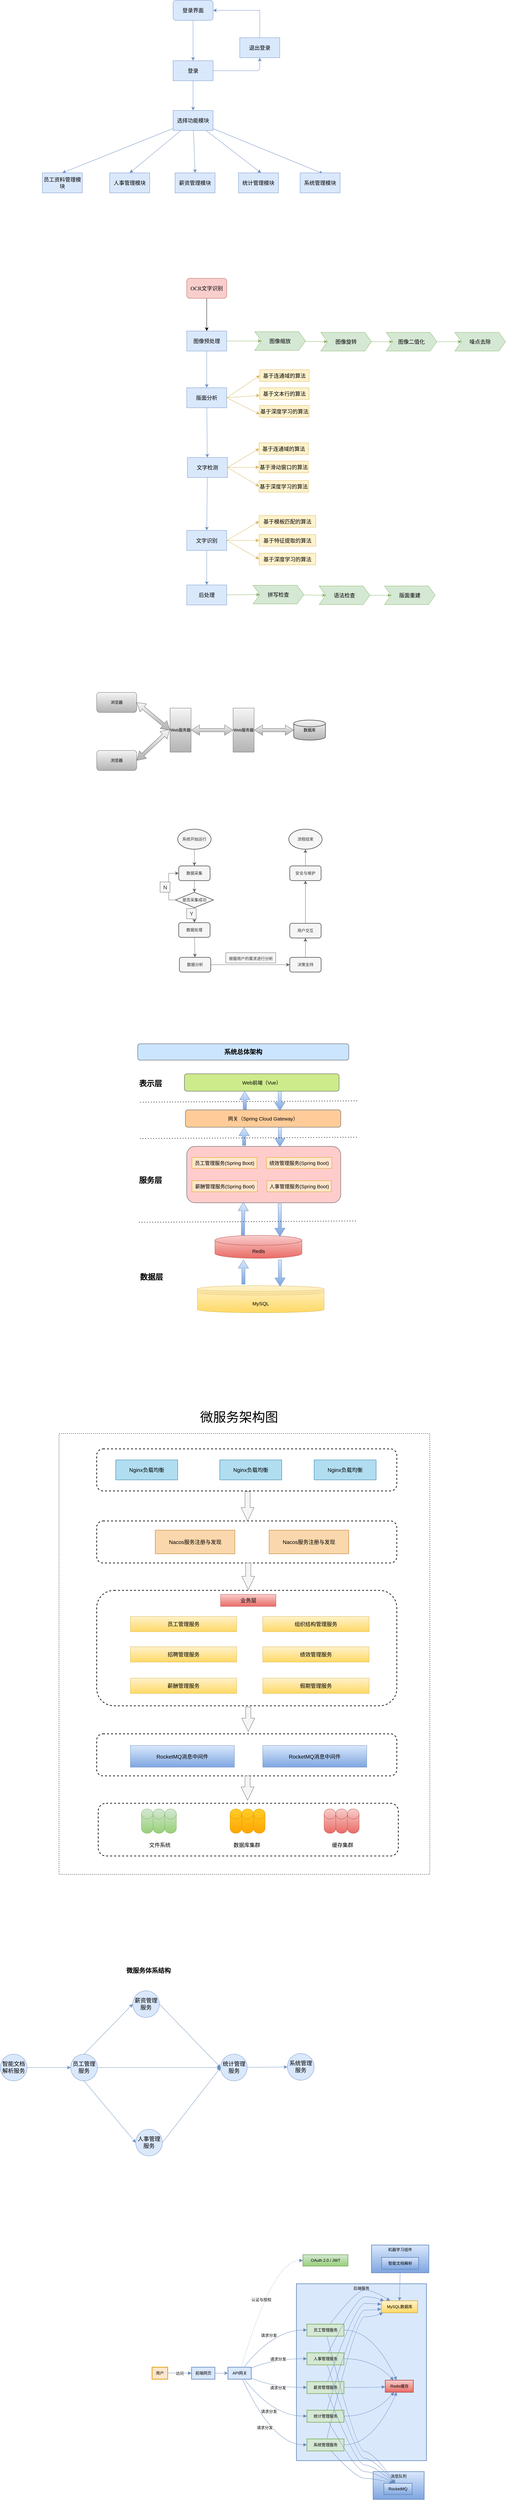 <mxfile version="24.4.0" type="github">
  <diagram name="第 1 页" id="-HzKsZkmTxGfxk5T1sYI">
    <mxGraphModel dx="2234" dy="1196" grid="0" gridSize="10" guides="1" tooltips="1" connect="1" arrows="1" fold="1" page="0" pageScale="1" pageWidth="1169" pageHeight="827" math="0" shadow="0">
      <root>
        <mxCell id="0" />
        <mxCell id="1" parent="0" />
        <mxCell id="6ONoxern9ZZx5VAs3nk_-87" value="" style="rounded=0;whiteSpace=wrap;html=1;dashed=1;" parent="1" vertex="1">
          <mxGeometry x="-478" y="4015" width="1112" height="1321" as="geometry" />
        </mxCell>
        <mxCell id="6ONoxern9ZZx5VAs3nk_-38" value="" style="rounded=1;whiteSpace=wrap;html=1;fontSize=16;dashed=1;strokeWidth=2;" parent="1" vertex="1">
          <mxGeometry x="-365" y="4061" width="900" height="126" as="geometry" />
        </mxCell>
        <mxCell id="JRH7TbMGBQL19cqoVbQF-5" style="edgeStyle=none;curved=1;rounded=0;orthogonalLoop=1;jettySize=auto;html=1;fontSize=12;startSize=8;endSize=8;fillColor=#dae8fc;strokeColor=#6c8ebf;" parent="1" source="JRH7TbMGBQL19cqoVbQF-2" target="JRH7TbMGBQL19cqoVbQF-3" edge="1">
          <mxGeometry relative="1" as="geometry" />
        </mxCell>
        <mxCell id="JRH7TbMGBQL19cqoVbQF-2" value="登录界面" style="rounded=1;whiteSpace=wrap;html=1;fontSize=16;fillColor=#dae8fc;strokeColor=#6c8ebf;" parent="1" vertex="1">
          <mxGeometry x="-136" y="-280" width="120" height="60" as="geometry" />
        </mxCell>
        <mxCell id="JRH7TbMGBQL19cqoVbQF-6" style="edgeStyle=orthogonalEdgeStyle;orthogonalLoop=1;jettySize=auto;html=1;entryX=0.5;entryY=1;entryDx=0;entryDy=0;fontSize=12;startSize=8;endSize=8;strokeColor=#6c8ebf;fillColor=#dae8fc;" parent="1" source="JRH7TbMGBQL19cqoVbQF-3" target="JRH7TbMGBQL19cqoVbQF-4" edge="1">
          <mxGeometry relative="1" as="geometry" />
        </mxCell>
        <mxCell id="JRH7TbMGBQL19cqoVbQF-16" style="edgeStyle=none;curved=1;rounded=0;orthogonalLoop=1;jettySize=auto;html=1;exitX=0.5;exitY=1;exitDx=0;exitDy=0;entryX=0.5;entryY=0;entryDx=0;entryDy=0;fontSize=12;startSize=8;endSize=8;fillColor=#dae8fc;strokeColor=#6c8ebf;" parent="1" source="JRH7TbMGBQL19cqoVbQF-3" target="JRH7TbMGBQL19cqoVbQF-10" edge="1">
          <mxGeometry relative="1" as="geometry" />
        </mxCell>
        <mxCell id="JRH7TbMGBQL19cqoVbQF-3" value="登录" style="rounded=0;whiteSpace=wrap;html=1;fontSize=16;fillColor=#dae8fc;strokeColor=#6c8ebf;" parent="1" vertex="1">
          <mxGeometry x="-136" y="-99" width="120" height="60" as="geometry" />
        </mxCell>
        <mxCell id="JRH7TbMGBQL19cqoVbQF-7" style="edgeStyle=orthogonalEdgeStyle;rounded=0;orthogonalLoop=1;jettySize=auto;html=1;exitX=0.5;exitY=0;exitDx=0;exitDy=0;entryX=1;entryY=0.5;entryDx=0;entryDy=0;fontSize=12;startSize=8;endSize=8;fillColor=#dae8fc;strokeColor=#6c8ebf;" parent="1" source="JRH7TbMGBQL19cqoVbQF-4" target="JRH7TbMGBQL19cqoVbQF-2" edge="1">
          <mxGeometry relative="1" as="geometry" />
        </mxCell>
        <mxCell id="JRH7TbMGBQL19cqoVbQF-4" value="退出登录" style="rounded=0;whiteSpace=wrap;html=1;fontSize=16;fillColor=#dae8fc;strokeColor=#6c8ebf;" parent="1" vertex="1">
          <mxGeometry x="64" y="-168" width="120" height="60" as="geometry" />
        </mxCell>
        <mxCell id="JRH7TbMGBQL19cqoVbQF-18" style="edgeStyle=none;curved=1;rounded=0;orthogonalLoop=1;jettySize=auto;html=1;entryX=0.5;entryY=0;entryDx=0;entryDy=0;fontSize=12;startSize=8;endSize=8;fillColor=#dae8fc;strokeColor=#6c8ebf;" parent="1" source="JRH7TbMGBQL19cqoVbQF-10" target="JRH7TbMGBQL19cqoVbQF-12" edge="1">
          <mxGeometry relative="1" as="geometry" />
        </mxCell>
        <mxCell id="JRH7TbMGBQL19cqoVbQF-19" style="edgeStyle=none;curved=1;rounded=0;orthogonalLoop=1;jettySize=auto;html=1;entryX=0.5;entryY=0;entryDx=0;entryDy=0;fontSize=12;startSize=8;endSize=8;fillColor=#dae8fc;strokeColor=#6c8ebf;" parent="1" source="JRH7TbMGBQL19cqoVbQF-10" target="JRH7TbMGBQL19cqoVbQF-11" edge="1">
          <mxGeometry relative="1" as="geometry" />
        </mxCell>
        <mxCell id="JRH7TbMGBQL19cqoVbQF-20" style="edgeStyle=none;curved=1;rounded=0;orthogonalLoop=1;jettySize=auto;html=1;entryX=0.5;entryY=0;entryDx=0;entryDy=0;fontSize=12;startSize=8;endSize=8;fillColor=#dae8fc;strokeColor=#6c8ebf;" parent="1" source="JRH7TbMGBQL19cqoVbQF-10" target="JRH7TbMGBQL19cqoVbQF-13" edge="1">
          <mxGeometry relative="1" as="geometry" />
        </mxCell>
        <mxCell id="JRH7TbMGBQL19cqoVbQF-21" style="edgeStyle=none;curved=1;rounded=0;orthogonalLoop=1;jettySize=auto;html=1;entryX=0.567;entryY=0;entryDx=0;entryDy=0;entryPerimeter=0;fontSize=12;startSize=8;endSize=8;fillColor=#dae8fc;strokeColor=#6c8ebf;" parent="1" source="JRH7TbMGBQL19cqoVbQF-10" target="JRH7TbMGBQL19cqoVbQF-14" edge="1">
          <mxGeometry relative="1" as="geometry" />
        </mxCell>
        <mxCell id="JRH7TbMGBQL19cqoVbQF-22" style="edgeStyle=none;curved=1;rounded=0;orthogonalLoop=1;jettySize=auto;html=1;entryX=0.567;entryY=0.033;entryDx=0;entryDy=0;entryPerimeter=0;fontSize=12;startSize=8;endSize=8;fillColor=#dae8fc;strokeColor=#6c8ebf;" parent="1" source="JRH7TbMGBQL19cqoVbQF-10" target="JRH7TbMGBQL19cqoVbQF-15" edge="1">
          <mxGeometry relative="1" as="geometry" />
        </mxCell>
        <mxCell id="JRH7TbMGBQL19cqoVbQF-10" value="选择功能模块" style="rounded=0;whiteSpace=wrap;html=1;fontSize=16;fillColor=#dae8fc;strokeColor=#6c8ebf;" parent="1" vertex="1">
          <mxGeometry x="-136" y="50" width="120" height="60" as="geometry" />
        </mxCell>
        <mxCell id="JRH7TbMGBQL19cqoVbQF-11" value="&lt;p&gt;&lt;font face=&quot;宋体&quot;&gt;员工资料管理模块&lt;/font&gt;&lt;/p&gt;" style="rounded=0;whiteSpace=wrap;html=1;fontSize=16;fillColor=#dae8fc;strokeColor=#6c8ebf;" parent="1" vertex="1">
          <mxGeometry x="-528" y="237" width="120" height="60" as="geometry" />
        </mxCell>
        <mxCell id="JRH7TbMGBQL19cqoVbQF-12" value="&lt;p&gt;&lt;font face=&quot;宋体&quot;&gt;人事管理模块&lt;/font&gt;&lt;/p&gt;" style="rounded=0;whiteSpace=wrap;html=1;fontSize=16;fillColor=#dae8fc;strokeColor=#6c8ebf;" parent="1" vertex="1">
          <mxGeometry x="-326" y="237" width="120" height="60" as="geometry" />
        </mxCell>
        <mxCell id="JRH7TbMGBQL19cqoVbQF-13" value="&lt;p&gt;&lt;font face=&quot;宋体&quot;&gt;薪资管理模块&lt;/font&gt;&lt;/p&gt;" style="rounded=0;whiteSpace=wrap;html=1;fontSize=16;fillColor=#dae8fc;strokeColor=#6c8ebf;" parent="1" vertex="1">
          <mxGeometry x="-130" y="237" width="120" height="60" as="geometry" />
        </mxCell>
        <mxCell id="JRH7TbMGBQL19cqoVbQF-14" value="&lt;p&gt;&lt;font face=&quot;宋体&quot;&gt;统计管理模块&lt;/font&gt;&lt;/p&gt;" style="rounded=0;whiteSpace=wrap;html=1;fontSize=16;fillColor=#dae8fc;strokeColor=#6c8ebf;" parent="1" vertex="1">
          <mxGeometry x="60" y="237" width="120" height="60" as="geometry" />
        </mxCell>
        <mxCell id="JRH7TbMGBQL19cqoVbQF-15" value="&lt;p&gt;&lt;font face=&quot;宋体&quot;&gt;系统管理模块&lt;/font&gt;&lt;/p&gt;" style="rounded=0;whiteSpace=wrap;html=1;fontSize=16;fillColor=#dae8fc;strokeColor=#6c8ebf;" parent="1" vertex="1">
          <mxGeometry x="245" y="237" width="120" height="60" as="geometry" />
        </mxCell>
        <mxCell id="JRH7TbMGBQL19cqoVbQF-31" style="edgeStyle=none;curved=1;rounded=0;orthogonalLoop=1;jettySize=auto;html=1;exitX=0.5;exitY=1;exitDx=0;exitDy=0;entryX=0.5;entryY=0;entryDx=0;entryDy=0;fontSize=12;startSize=8;endSize=8;" parent="1" source="JRH7TbMGBQL19cqoVbQF-23" target="JRH7TbMGBQL19cqoVbQF-24" edge="1">
          <mxGeometry relative="1" as="geometry" />
        </mxCell>
        <mxCell id="JRH7TbMGBQL19cqoVbQF-23" value="&lt;p&gt;&lt;font face=&quot;宋体&quot;&gt;OCR文字识别&lt;/font&gt;&lt;/p&gt;" style="rounded=1;whiteSpace=wrap;html=1;fontSize=16;fillColor=#f8cecc;strokeColor=#b85450;" parent="1" vertex="1">
          <mxGeometry x="-95" y="553" width="120" height="60" as="geometry" />
        </mxCell>
        <mxCell id="JRH7TbMGBQL19cqoVbQF-36" style="edgeStyle=none;curved=1;rounded=0;orthogonalLoop=1;jettySize=auto;html=1;exitX=1;exitY=0.5;exitDx=0;exitDy=0;entryX=0;entryY=0.5;entryDx=0;entryDy=0;fontSize=12;startSize=8;endSize=8;fillColor=#d5e8d4;strokeColor=#82b366;" parent="1" source="JRH7TbMGBQL19cqoVbQF-24" target="JRH7TbMGBQL19cqoVbQF-33" edge="1">
          <mxGeometry relative="1" as="geometry" />
        </mxCell>
        <mxCell id="JRH7TbMGBQL19cqoVbQF-49" style="edgeStyle=none;curved=1;rounded=0;orthogonalLoop=1;jettySize=auto;html=1;exitX=0.5;exitY=1;exitDx=0;exitDy=0;fontSize=12;startSize=8;endSize=8;fillColor=#dae8fc;strokeColor=#6c8ebf;" parent="1" source="JRH7TbMGBQL19cqoVbQF-24" target="JRH7TbMGBQL19cqoVbQF-25" edge="1">
          <mxGeometry relative="1" as="geometry" />
        </mxCell>
        <mxCell id="JRH7TbMGBQL19cqoVbQF-24" value="&lt;p&gt;&lt;font face=&quot;宋体&quot;&gt;图像预处理&lt;/font&gt;&lt;/p&gt;" style="rounded=0;whiteSpace=wrap;html=1;fontSize=16;fillColor=#dae8fc;strokeColor=#6c8ebf;" parent="1" vertex="1">
          <mxGeometry x="-95" y="711" width="120" height="60" as="geometry" />
        </mxCell>
        <mxCell id="JRH7TbMGBQL19cqoVbQF-52" style="edgeStyle=none;curved=1;rounded=0;orthogonalLoop=1;jettySize=auto;html=1;fontSize=12;startSize=8;endSize=8;fillColor=#dae8fc;strokeColor=#6c8ebf;" parent="1" source="JRH7TbMGBQL19cqoVbQF-25" target="JRH7TbMGBQL19cqoVbQF-27" edge="1">
          <mxGeometry relative="1" as="geometry" />
        </mxCell>
        <mxCell id="JRH7TbMGBQL19cqoVbQF-95" style="edgeStyle=none;curved=1;rounded=0;orthogonalLoop=1;jettySize=auto;html=1;entryX=0;entryY=0.5;entryDx=0;entryDy=0;fontSize=12;startSize=8;endSize=8;exitX=1;exitY=0.5;exitDx=0;exitDy=0;fillColor=#fff2cc;strokeColor=#d6b656;" parent="1" source="JRH7TbMGBQL19cqoVbQF-25" target="JRH7TbMGBQL19cqoVbQF-89" edge="1">
          <mxGeometry relative="1" as="geometry" />
        </mxCell>
        <mxCell id="JRH7TbMGBQL19cqoVbQF-96" style="edgeStyle=none;curved=1;rounded=0;orthogonalLoop=1;jettySize=auto;html=1;exitX=1;exitY=0.5;exitDx=0;exitDy=0;fontSize=12;startSize=8;endSize=8;fillColor=#fff2cc;strokeColor=#d6b656;" parent="1" source="JRH7TbMGBQL19cqoVbQF-25" target="JRH7TbMGBQL19cqoVbQF-90" edge="1">
          <mxGeometry relative="1" as="geometry" />
        </mxCell>
        <mxCell id="JRH7TbMGBQL19cqoVbQF-97" style="edgeStyle=none;curved=1;rounded=0;orthogonalLoop=1;jettySize=auto;html=1;exitX=1;exitY=0.5;exitDx=0;exitDy=0;entryX=0;entryY=0.75;entryDx=0;entryDy=0;fontSize=12;startSize=8;endSize=8;fillColor=#fff2cc;strokeColor=#d6b656;" parent="1" source="JRH7TbMGBQL19cqoVbQF-25" target="JRH7TbMGBQL19cqoVbQF-91" edge="1">
          <mxGeometry relative="1" as="geometry" />
        </mxCell>
        <mxCell id="JRH7TbMGBQL19cqoVbQF-25" value="&lt;p&gt;&lt;font face=&quot;宋体&quot;&gt;版面分析&lt;/font&gt;&lt;/p&gt;" style="rounded=0;whiteSpace=wrap;html=1;fontSize=16;fillColor=#dae8fc;strokeColor=#6c8ebf;" parent="1" vertex="1">
          <mxGeometry x="-95" y="881" width="120" height="60" as="geometry" />
        </mxCell>
        <mxCell id="JRH7TbMGBQL19cqoVbQF-54" style="edgeStyle=none;curved=1;rounded=0;orthogonalLoop=1;jettySize=auto;html=1;entryX=0.5;entryY=0;entryDx=0;entryDy=0;fontSize=12;startSize=8;endSize=8;fillColor=#dae8fc;strokeColor=#6c8ebf;" parent="1" source="JRH7TbMGBQL19cqoVbQF-26" target="JRH7TbMGBQL19cqoVbQF-28" edge="1">
          <mxGeometry relative="1" as="geometry" />
        </mxCell>
        <mxCell id="JRH7TbMGBQL19cqoVbQF-104" style="edgeStyle=none;curved=1;rounded=0;orthogonalLoop=1;jettySize=auto;html=1;exitX=1;exitY=0.5;exitDx=0;exitDy=0;entryX=0;entryY=0.5;entryDx=0;entryDy=0;fontSize=12;startSize=8;endSize=8;fillColor=#fff2cc;strokeColor=#d6b656;" parent="1" source="JRH7TbMGBQL19cqoVbQF-26" target="JRH7TbMGBQL19cqoVbQF-101" edge="1">
          <mxGeometry relative="1" as="geometry" />
        </mxCell>
        <mxCell id="JRH7TbMGBQL19cqoVbQF-105" style="edgeStyle=none;curved=1;rounded=0;orthogonalLoop=1;jettySize=auto;html=1;exitX=1;exitY=0.5;exitDx=0;exitDy=0;entryX=0;entryY=0.5;entryDx=0;entryDy=0;fontSize=12;startSize=8;endSize=8;fillColor=#fff2cc;strokeColor=#d6b656;" parent="1" source="JRH7TbMGBQL19cqoVbQF-26" target="JRH7TbMGBQL19cqoVbQF-102" edge="1">
          <mxGeometry relative="1" as="geometry" />
        </mxCell>
        <mxCell id="JRH7TbMGBQL19cqoVbQF-106" style="edgeStyle=none;curved=1;rounded=0;orthogonalLoop=1;jettySize=auto;html=1;exitX=1;exitY=0.5;exitDx=0;exitDy=0;entryX=0;entryY=0.5;entryDx=0;entryDy=0;fontSize=12;startSize=8;endSize=8;fillColor=#fff2cc;strokeColor=#d6b656;" parent="1" source="JRH7TbMGBQL19cqoVbQF-26" target="JRH7TbMGBQL19cqoVbQF-103" edge="1">
          <mxGeometry relative="1" as="geometry" />
        </mxCell>
        <mxCell id="JRH7TbMGBQL19cqoVbQF-26" value="&lt;p&gt;&lt;font face=&quot;宋体&quot;&gt;文字识别&lt;/font&gt;&lt;/p&gt;" style="rounded=0;whiteSpace=wrap;html=1;fontSize=16;fillColor=#dae8fc;strokeColor=#6c8ebf;" parent="1" vertex="1">
          <mxGeometry x="-95" y="1308.5" width="120" height="60" as="geometry" />
        </mxCell>
        <mxCell id="JRH7TbMGBQL19cqoVbQF-53" style="edgeStyle=none;curved=1;rounded=0;orthogonalLoop=1;jettySize=auto;html=1;entryX=0.5;entryY=0;entryDx=0;entryDy=0;fontSize=12;startSize=8;endSize=8;fillColor=#dae8fc;strokeColor=#6c8ebf;" parent="1" source="JRH7TbMGBQL19cqoVbQF-27" target="JRH7TbMGBQL19cqoVbQF-26" edge="1">
          <mxGeometry relative="1" as="geometry" />
        </mxCell>
        <mxCell id="JRH7TbMGBQL19cqoVbQF-98" style="edgeStyle=none;curved=1;rounded=0;orthogonalLoop=1;jettySize=auto;html=1;exitX=1;exitY=0.5;exitDx=0;exitDy=0;entryX=0;entryY=0.5;entryDx=0;entryDy=0;fontSize=12;startSize=8;endSize=8;fillColor=#fff2cc;strokeColor=#d6b656;" parent="1" source="JRH7TbMGBQL19cqoVbQF-27" target="JRH7TbMGBQL19cqoVbQF-92" edge="1">
          <mxGeometry relative="1" as="geometry" />
        </mxCell>
        <mxCell id="JRH7TbMGBQL19cqoVbQF-99" style="edgeStyle=none;curved=1;rounded=0;orthogonalLoop=1;jettySize=auto;html=1;exitX=1;exitY=0.5;exitDx=0;exitDy=0;fontSize=12;startSize=8;endSize=8;fillColor=#fff2cc;strokeColor=#d6b656;" parent="1" source="JRH7TbMGBQL19cqoVbQF-27" target="JRH7TbMGBQL19cqoVbQF-93" edge="1">
          <mxGeometry relative="1" as="geometry" />
        </mxCell>
        <mxCell id="JRH7TbMGBQL19cqoVbQF-100" style="edgeStyle=none;curved=1;rounded=0;orthogonalLoop=1;jettySize=auto;html=1;exitX=1;exitY=0.5;exitDx=0;exitDy=0;entryX=0;entryY=0.5;entryDx=0;entryDy=0;fontSize=12;startSize=8;endSize=8;fillColor=#fff2cc;strokeColor=#d6b656;" parent="1" source="JRH7TbMGBQL19cqoVbQF-27" target="JRH7TbMGBQL19cqoVbQF-94" edge="1">
          <mxGeometry relative="1" as="geometry" />
        </mxCell>
        <mxCell id="JRH7TbMGBQL19cqoVbQF-27" value="&lt;p&gt;&lt;font face=&quot;宋体&quot;&gt;文字检测&lt;/font&gt;&lt;/p&gt;" style="rounded=0;whiteSpace=wrap;html=1;fontSize=16;fillColor=#dae8fc;strokeColor=#6c8ebf;" parent="1" vertex="1">
          <mxGeometry x="-93" y="1090" width="120" height="60" as="geometry" />
        </mxCell>
        <mxCell id="JRH7TbMGBQL19cqoVbQF-87" style="edgeStyle=none;curved=1;rounded=0;orthogonalLoop=1;jettySize=auto;html=1;entryX=0;entryY=0.5;entryDx=0;entryDy=0;fontSize=12;startSize=8;endSize=8;fillColor=#d5e8d4;strokeColor=#82b366;" parent="1" source="JRH7TbMGBQL19cqoVbQF-28" target="JRH7TbMGBQL19cqoVbQF-71" edge="1">
          <mxGeometry relative="1" as="geometry" />
        </mxCell>
        <mxCell id="JRH7TbMGBQL19cqoVbQF-28" value="&lt;p&gt;&lt;font face=&quot;宋体&quot;&gt;后处理&lt;/font&gt;&lt;/p&gt;" style="rounded=0;whiteSpace=wrap;html=1;fontSize=16;fillColor=#dae8fc;strokeColor=#6c8ebf;" parent="1" vertex="1">
          <mxGeometry x="-95" y="1472" width="120" height="60" as="geometry" />
        </mxCell>
        <mxCell id="JRH7TbMGBQL19cqoVbQF-32" value="&lt;p&gt;&lt;font face=&quot;宋体&quot;&gt;噪点去除&lt;/font&gt;&lt;/p&gt;" style="shape=step;perimeter=stepPerimeter;whiteSpace=wrap;html=1;fixedSize=1;fontSize=16;fillColor=#d5e8d4;strokeColor=#82b366;" parent="1" vertex="1">
          <mxGeometry x="709" y="715" width="152" height="56" as="geometry" />
        </mxCell>
        <mxCell id="JRH7TbMGBQL19cqoVbQF-37" style="edgeStyle=none;curved=1;rounded=0;orthogonalLoop=1;jettySize=auto;html=1;entryX=0;entryY=0.5;entryDx=0;entryDy=0;fontSize=12;startSize=8;endSize=8;fillColor=#d5e8d4;strokeColor=#82b366;" parent="1" source="JRH7TbMGBQL19cqoVbQF-33" target="JRH7TbMGBQL19cqoVbQF-34" edge="1">
          <mxGeometry relative="1" as="geometry" />
        </mxCell>
        <mxCell id="JRH7TbMGBQL19cqoVbQF-33" value="&lt;p&gt;&lt;font face=&quot;宋体&quot;&gt;图像缩放&lt;/font&gt;&lt;/p&gt;" style="shape=step;perimeter=stepPerimeter;whiteSpace=wrap;html=1;fixedSize=1;fontSize=16;fillColor=#d5e8d4;strokeColor=#82b366;" parent="1" vertex="1">
          <mxGeometry x="109" y="713" width="152" height="56" as="geometry" />
        </mxCell>
        <mxCell id="JRH7TbMGBQL19cqoVbQF-38" style="edgeStyle=none;curved=1;rounded=0;orthogonalLoop=1;jettySize=auto;html=1;entryX=0;entryY=0.5;entryDx=0;entryDy=0;fontSize=12;startSize=8;endSize=8;fillColor=#d5e8d4;strokeColor=#82b366;" parent="1" source="JRH7TbMGBQL19cqoVbQF-34" target="JRH7TbMGBQL19cqoVbQF-35" edge="1">
          <mxGeometry relative="1" as="geometry" />
        </mxCell>
        <mxCell id="JRH7TbMGBQL19cqoVbQF-34" value="&lt;p&gt;&lt;font face=&quot;宋体&quot;&gt;图像旋转&lt;/font&gt;&lt;/p&gt;" style="shape=step;perimeter=stepPerimeter;whiteSpace=wrap;html=1;fixedSize=1;fontSize=16;fillColor=#d5e8d4;strokeColor=#82b366;" parent="1" vertex="1">
          <mxGeometry x="307" y="715" width="152" height="56" as="geometry" />
        </mxCell>
        <mxCell id="JRH7TbMGBQL19cqoVbQF-39" style="edgeStyle=none;curved=1;rounded=0;orthogonalLoop=1;jettySize=auto;html=1;fontSize=12;startSize=8;endSize=8;fillColor=#d5e8d4;strokeColor=#82b366;" parent="1" source="JRH7TbMGBQL19cqoVbQF-35" target="JRH7TbMGBQL19cqoVbQF-32" edge="1">
          <mxGeometry relative="1" as="geometry" />
        </mxCell>
        <mxCell id="JRH7TbMGBQL19cqoVbQF-35" value="&lt;p&gt;&lt;font face=&quot;宋体&quot;&gt;图像二值化&lt;/font&gt;&lt;/p&gt;" style="shape=step;perimeter=stepPerimeter;whiteSpace=wrap;html=1;fixedSize=1;fontSize=16;fillColor=#d5e8d4;strokeColor=#82b366;" parent="1" vertex="1">
          <mxGeometry x="503" y="715" width="152" height="56" as="geometry" />
        </mxCell>
        <mxCell id="JRH7TbMGBQL19cqoVbQF-70" style="edgeStyle=none;curved=1;rounded=0;orthogonalLoop=1;jettySize=auto;html=1;entryX=0;entryY=0.5;entryDx=0;entryDy=0;fontSize=12;startSize=8;endSize=8;fillColor=#d5e8d4;strokeColor=#82b366;" parent="1" source="JRH7TbMGBQL19cqoVbQF-71" target="JRH7TbMGBQL19cqoVbQF-73" edge="1">
          <mxGeometry relative="1" as="geometry" />
        </mxCell>
        <mxCell id="JRH7TbMGBQL19cqoVbQF-71" value="&lt;p&gt;&lt;font face=&quot;宋体&quot;&gt;拼写检查&lt;/font&gt;&lt;/p&gt;" style="shape=step;perimeter=stepPerimeter;whiteSpace=wrap;html=1;fixedSize=1;fontSize=16;fillColor=#d5e8d4;strokeColor=#82b366;" parent="1" vertex="1">
          <mxGeometry x="104" y="1473" width="152" height="56" as="geometry" />
        </mxCell>
        <mxCell id="JRH7TbMGBQL19cqoVbQF-72" style="edgeStyle=none;curved=1;rounded=0;orthogonalLoop=1;jettySize=auto;html=1;entryX=0;entryY=0.5;entryDx=0;entryDy=0;fontSize=12;startSize=8;endSize=8;fillColor=#d5e8d4;strokeColor=#82b366;" parent="1" source="JRH7TbMGBQL19cqoVbQF-73" target="JRH7TbMGBQL19cqoVbQF-75" edge="1">
          <mxGeometry relative="1" as="geometry" />
        </mxCell>
        <mxCell id="JRH7TbMGBQL19cqoVbQF-73" value="&lt;p class=&quot;MsoNormal&quot;&gt;&lt;span style=&quot;mso-spacerun:&#39;yes&#39;;font-family:宋体;font-size:12.0pt;&#xa;mso-font-kerning:1.0pt;&quot;&gt;&lt;font face=&quot;宋体&quot;&gt;语法检查&lt;/font&gt;&lt;/span&gt;&lt;/p&gt;" style="shape=step;perimeter=stepPerimeter;whiteSpace=wrap;html=1;fixedSize=1;fontSize=16;fillColor=#d5e8d4;strokeColor=#82b366;" parent="1" vertex="1">
          <mxGeometry x="302" y="1475" width="152" height="56" as="geometry" />
        </mxCell>
        <mxCell id="JRH7TbMGBQL19cqoVbQF-75" value="&lt;p&gt;&lt;font face=&quot;宋体&quot;&gt;版面重建&lt;/font&gt;&lt;/p&gt;" style="shape=step;perimeter=stepPerimeter;whiteSpace=wrap;html=1;fixedSize=1;fontSize=16;fillColor=#d5e8d4;strokeColor=#82b366;" parent="1" vertex="1">
          <mxGeometry x="498" y="1475" width="152" height="56" as="geometry" />
        </mxCell>
        <mxCell id="JRH7TbMGBQL19cqoVbQF-89" value="&lt;p&gt;&lt;font face=&quot;宋体&quot;&gt;基于连通域的算法&lt;/font&gt;&lt;/p&gt;" style="rounded=0;whiteSpace=wrap;html=1;fontSize=16;fillColor=#fff2cc;strokeColor=#d6b656;" parent="1" vertex="1">
          <mxGeometry x="124" y="827" width="148" height="35" as="geometry" />
        </mxCell>
        <mxCell id="JRH7TbMGBQL19cqoVbQF-90" value="&lt;p&gt;&lt;font face=&quot;宋体&quot;&gt;基于文本行的算法&lt;/font&gt;&lt;/p&gt;" style="rounded=0;whiteSpace=wrap;html=1;fontSize=16;fillColor=#fff2cc;strokeColor=#d6b656;" parent="1" vertex="1">
          <mxGeometry x="124" y="881" width="148" height="35" as="geometry" />
        </mxCell>
        <mxCell id="JRH7TbMGBQL19cqoVbQF-91" value="&lt;p&gt;&lt;font face=&quot;宋体&quot;&gt;基于深度学习的算法&lt;/font&gt;&lt;/p&gt;" style="rounded=0;whiteSpace=wrap;html=1;fontSize=16;fillColor=#fff2cc;strokeColor=#d6b656;" parent="1" vertex="1">
          <mxGeometry x="124" y="934" width="148" height="35" as="geometry" />
        </mxCell>
        <mxCell id="JRH7TbMGBQL19cqoVbQF-92" value="&lt;p&gt;&lt;font face=&quot;宋体&quot;&gt;基于连通域的算法&lt;/font&gt;&lt;/p&gt;" style="rounded=0;whiteSpace=wrap;html=1;fontSize=16;fillColor=#fff2cc;strokeColor=#d6b656;" parent="1" vertex="1">
          <mxGeometry x="122" y="1046" width="148" height="35" as="geometry" />
        </mxCell>
        <mxCell id="JRH7TbMGBQL19cqoVbQF-93" value="&lt;p&gt;&lt;font face=&quot;宋体&quot;&gt;基于滑动窗口的算法&lt;/font&gt;&lt;/p&gt;" style="rounded=0;whiteSpace=wrap;html=1;fontSize=16;fillColor=#fff2cc;strokeColor=#d6b656;" parent="1" vertex="1">
          <mxGeometry x="122" y="1101" width="148" height="35" as="geometry" />
        </mxCell>
        <mxCell id="JRH7TbMGBQL19cqoVbQF-94" value="&lt;p&gt;&lt;font face=&quot;宋体&quot;&gt;基于深度学习的算法&lt;/font&gt;&lt;/p&gt;" style="rounded=0;whiteSpace=wrap;html=1;fontSize=16;fillColor=#fff2cc;strokeColor=#d6b656;" parent="1" vertex="1">
          <mxGeometry x="122" y="1159" width="148" height="35" as="geometry" />
        </mxCell>
        <mxCell id="JRH7TbMGBQL19cqoVbQF-101" value="&lt;p&gt;&lt;font face=&quot;宋体&quot;&gt;基于模板匹配的算法&lt;/font&gt;&lt;/p&gt;" style="rounded=0;whiteSpace=wrap;html=1;fontSize=16;fillColor=#fff2cc;strokeColor=#d6b656;" parent="1" vertex="1">
          <mxGeometry x="122" y="1264" width="170" height="35" as="geometry" />
        </mxCell>
        <mxCell id="JRH7TbMGBQL19cqoVbQF-102" value="&lt;p&gt;&lt;font face=&quot;宋体&quot;&gt;基于特征提取的算法&lt;/font&gt;&lt;/p&gt;" style="rounded=0;whiteSpace=wrap;html=1;fontSize=16;fillColor=#fff2cc;strokeColor=#d6b656;" parent="1" vertex="1">
          <mxGeometry x="122" y="1321" width="170" height="35" as="geometry" />
        </mxCell>
        <mxCell id="JRH7TbMGBQL19cqoVbQF-103" value="&lt;p&gt;&lt;font face=&quot;宋体&quot;&gt;基于深度学习的算法&lt;/font&gt;&lt;/p&gt;" style="rounded=0;whiteSpace=wrap;html=1;fontSize=16;fillColor=#fff2cc;strokeColor=#d6b656;" parent="1" vertex="1">
          <mxGeometry x="122" y="1377" width="170" height="35" as="geometry" />
        </mxCell>
        <mxCell id="ykjfoptqHH09ofvX00xG-2" value="浏览器" style="rounded=1;whiteSpace=wrap;html=1;fillColor=#f5f5f5;strokeColor=#666666;gradientColor=#b3b3b3;" parent="1" vertex="1">
          <mxGeometry x="-365" y="1794" width="120" height="60" as="geometry" />
        </mxCell>
        <mxCell id="ykjfoptqHH09ofvX00xG-3" value="浏览器" style="rounded=1;whiteSpace=wrap;html=1;fillColor=#f5f5f5;strokeColor=#666666;gradientColor=#b3b3b3;" parent="1" vertex="1">
          <mxGeometry x="-365" y="1968" width="120" height="60" as="geometry" />
        </mxCell>
        <mxCell id="ykjfoptqHH09ofvX00xG-4" value="Web服务器" style="rounded=0;whiteSpace=wrap;html=1;fillColor=#f5f5f5;strokeColor=#666666;gradientColor=#b3b3b3;" parent="1" vertex="1">
          <mxGeometry x="-145" y="1841" width="63" height="132" as="geometry" />
        </mxCell>
        <mxCell id="ykjfoptqHH09ofvX00xG-5" value="Web服务器" style="rounded=0;whiteSpace=wrap;html=1;fillColor=#f5f5f5;strokeColor=#666666;gradientColor=#b3b3b3;" parent="1" vertex="1">
          <mxGeometry x="44" y="1841" width="63" height="132" as="geometry" />
        </mxCell>
        <mxCell id="ykjfoptqHH09ofvX00xG-6" value="数据库" style="strokeWidth=2;html=1;shape=mxgraph.flowchart.database;whiteSpace=wrap;fillColor=#f5f5f5;strokeColor=#666666;gradientColor=#b3b3b3;" parent="1" vertex="1">
          <mxGeometry x="226" y="1877" width="95" height="60" as="geometry" />
        </mxCell>
        <mxCell id="ykjfoptqHH09ofvX00xG-7" value="" style="shape=flexArrow;endArrow=classic;startArrow=classic;html=1;rounded=0;fontSize=12;startSize=8;endSize=8;curved=1;entryX=0;entryY=0.5;entryDx=0;entryDy=0;exitX=1;exitY=0.5;exitDx=0;exitDy=0;fillColor=#f5f5f5;strokeColor=#666666;gradientColor=#b3b3b3;" parent="1" source="ykjfoptqHH09ofvX00xG-2" target="ykjfoptqHH09ofvX00xG-4" edge="1">
          <mxGeometry width="100" height="100" relative="1" as="geometry">
            <mxPoint x="-256" y="1949" as="sourcePoint" />
            <mxPoint x="-156" y="1849" as="targetPoint" />
          </mxGeometry>
        </mxCell>
        <mxCell id="ykjfoptqHH09ofvX00xG-8" value="" style="shape=flexArrow;endArrow=classic;startArrow=classic;html=1;rounded=0;fontSize=12;startSize=8;endSize=8;curved=1;exitX=1;exitY=0.5;exitDx=0;exitDy=0;fillColor=#f5f5f5;strokeColor=#666666;gradientColor=#b3b3b3;" parent="1" source="ykjfoptqHH09ofvX00xG-3" edge="1">
          <mxGeometry width="100" height="100" relative="1" as="geometry">
            <mxPoint x="-249" y="2013" as="sourcePoint" />
            <mxPoint x="-146" y="1905" as="targetPoint" />
          </mxGeometry>
        </mxCell>
        <mxCell id="ykjfoptqHH09ofvX00xG-9" value="" style="shape=flexArrow;endArrow=classic;startArrow=classic;html=1;rounded=0;fontSize=12;startSize=8;endSize=8;curved=1;entryX=0;entryY=0.5;entryDx=0;entryDy=0;exitX=1;exitY=0.5;exitDx=0;exitDy=0;fillColor=#f5f5f5;strokeColor=#666666;gradientColor=#b3b3b3;" parent="1" source="ykjfoptqHH09ofvX00xG-4" target="ykjfoptqHH09ofvX00xG-5" edge="1">
          <mxGeometry width="100" height="100" relative="1" as="geometry">
            <mxPoint x="-104" y="2009" as="sourcePoint" />
            <mxPoint x="-4" y="1909" as="targetPoint" />
          </mxGeometry>
        </mxCell>
        <mxCell id="ykjfoptqHH09ofvX00xG-10" value="" style="shape=flexArrow;endArrow=classic;startArrow=classic;html=1;rounded=0;fontSize=12;startSize=8;endSize=8;curved=1;entryX=0;entryY=0.5;entryDx=0;entryDy=0;entryPerimeter=0;exitX=1;exitY=0.5;exitDx=0;exitDy=0;fillColor=#f5f5f5;strokeColor=#666666;gradientColor=#b3b3b3;" parent="1" source="ykjfoptqHH09ofvX00xG-5" target="ykjfoptqHH09ofvX00xG-6" edge="1">
          <mxGeometry width="100" height="100" relative="1" as="geometry">
            <mxPoint x="104" y="2007" as="sourcePoint" />
            <mxPoint x="204" y="1907" as="targetPoint" />
          </mxGeometry>
        </mxCell>
        <mxCell id="ykjfoptqHH09ofvX00xG-20" style="edgeStyle=none;curved=1;rounded=0;orthogonalLoop=1;jettySize=auto;html=1;exitX=0.5;exitY=1;exitDx=0;exitDy=0;exitPerimeter=0;fontSize=12;startSize=8;endSize=8;fillColor=#f5f5f5;strokeColor=#666666;" parent="1" source="ykjfoptqHH09ofvX00xG-11" target="ykjfoptqHH09ofvX00xG-12" edge="1">
          <mxGeometry relative="1" as="geometry" />
        </mxCell>
        <mxCell id="ykjfoptqHH09ofvX00xG-11" value="系统开始运行" style="strokeWidth=2;html=1;shape=mxgraph.flowchart.start_2;whiteSpace=wrap;fillColor=#f5f5f5;strokeColor=#666666;fontColor=#333333;" parent="1" vertex="1">
          <mxGeometry x="-122" y="2204" width="100" height="60" as="geometry" />
        </mxCell>
        <mxCell id="ykjfoptqHH09ofvX00xG-12" value="数据采集" style="rounded=1;whiteSpace=wrap;html=1;absoluteArcSize=1;arcSize=14;strokeWidth=2;fillColor=#f5f5f5;strokeColor=#666666;fontColor=#333333;" parent="1" vertex="1">
          <mxGeometry x="-119" y="2314" width="94" height="44" as="geometry" />
        </mxCell>
        <mxCell id="ykjfoptqHH09ofvX00xG-27" style="edgeStyle=none;curved=1;rounded=0;orthogonalLoop=1;jettySize=auto;html=1;fontSize=12;startSize=8;endSize=8;fillColor=#f5f5f5;strokeColor=#666666;" parent="1" source="ykjfoptqHH09ofvX00xG-13" target="ykjfoptqHH09ofvX00xG-15" edge="1">
          <mxGeometry relative="1" as="geometry" />
        </mxCell>
        <mxCell id="ykjfoptqHH09ofvX00xG-13" value="数据处理" style="rounded=1;whiteSpace=wrap;html=1;absoluteArcSize=1;arcSize=14;strokeWidth=2;fillColor=#f5f5f5;strokeColor=#666666;fontColor=#333333;" parent="1" vertex="1">
          <mxGeometry x="-119" y="2484" width="94" height="44" as="geometry" />
        </mxCell>
        <mxCell id="ykjfoptqHH09ofvX00xG-30" style="edgeStyle=none;curved=1;rounded=0;orthogonalLoop=1;jettySize=auto;html=1;exitX=0.5;exitY=0;exitDx=0;exitDy=0;entryX=0.5;entryY=1;entryDx=0;entryDy=0;fontSize=12;startSize=8;endSize=8;fillColor=#f5f5f5;strokeColor=#666666;" parent="1" source="ykjfoptqHH09ofvX00xG-14" target="ykjfoptqHH09ofvX00xG-16" edge="1">
          <mxGeometry relative="1" as="geometry" />
        </mxCell>
        <mxCell id="ykjfoptqHH09ofvX00xG-14" value="决策支持" style="rounded=1;whiteSpace=wrap;html=1;absoluteArcSize=1;arcSize=14;strokeWidth=2;fillColor=#f5f5f5;strokeColor=#666666;fontColor=#333333;" parent="1" vertex="1">
          <mxGeometry x="214" y="2588" width="94" height="44" as="geometry" />
        </mxCell>
        <mxCell id="ykjfoptqHH09ofvX00xG-28" style="edgeStyle=none;curved=1;rounded=0;orthogonalLoop=1;jettySize=auto;html=1;exitX=1;exitY=0.5;exitDx=0;exitDy=0;fontSize=12;startSize=8;endSize=8;fillColor=#f5f5f5;strokeColor=#666666;" parent="1" source="ykjfoptqHH09ofvX00xG-15" target="ykjfoptqHH09ofvX00xG-14" edge="1">
          <mxGeometry relative="1" as="geometry" />
        </mxCell>
        <mxCell id="ykjfoptqHH09ofvX00xG-15" value="数据分析" style="rounded=1;whiteSpace=wrap;html=1;absoluteArcSize=1;arcSize=14;strokeWidth=2;fillColor=#f5f5f5;strokeColor=#666666;fontColor=#333333;" parent="1" vertex="1">
          <mxGeometry x="-117" y="2588" width="94" height="44" as="geometry" />
        </mxCell>
        <mxCell id="ykjfoptqHH09ofvX00xG-31" style="edgeStyle=none;curved=1;rounded=0;orthogonalLoop=1;jettySize=auto;html=1;exitX=0.5;exitY=0;exitDx=0;exitDy=0;fontSize=12;startSize=8;endSize=8;fillColor=#f5f5f5;strokeColor=#666666;" parent="1" source="ykjfoptqHH09ofvX00xG-16" target="ykjfoptqHH09ofvX00xG-17" edge="1">
          <mxGeometry relative="1" as="geometry" />
        </mxCell>
        <mxCell id="ykjfoptqHH09ofvX00xG-16" value="用户交互" style="rounded=1;whiteSpace=wrap;html=1;absoluteArcSize=1;arcSize=14;strokeWidth=2;fillColor=#f5f5f5;strokeColor=#666666;fontColor=#333333;" parent="1" vertex="1">
          <mxGeometry x="214" y="2486" width="94" height="44" as="geometry" />
        </mxCell>
        <mxCell id="ykjfoptqHH09ofvX00xG-17" value="安全与维护" style="rounded=1;whiteSpace=wrap;html=1;absoluteArcSize=1;arcSize=14;strokeWidth=2;fillColor=#f5f5f5;strokeColor=#666666;fontColor=#333333;" parent="1" vertex="1">
          <mxGeometry x="214" y="2314" width="94" height="44" as="geometry" />
        </mxCell>
        <mxCell id="ykjfoptqHH09ofvX00xG-23" style="edgeStyle=none;curved=1;rounded=0;orthogonalLoop=1;jettySize=auto;html=1;exitX=0.5;exitY=1;exitDx=0;exitDy=0;exitPerimeter=0;entryX=0.5;entryY=0;entryDx=0;entryDy=0;fontSize=12;startSize=8;endSize=8;fillColor=#f5f5f5;strokeColor=#666666;" parent="1" source="ykjfoptqHH09ofvX00xG-21" target="ykjfoptqHH09ofvX00xG-13" edge="1">
          <mxGeometry relative="1" as="geometry" />
        </mxCell>
        <mxCell id="ykjfoptqHH09ofvX00xG-25" style="edgeStyle=orthogonalEdgeStyle;rounded=0;orthogonalLoop=1;jettySize=auto;html=1;exitX=0;exitY=0.5;exitDx=0;exitDy=0;exitPerimeter=0;entryX=0;entryY=0.5;entryDx=0;entryDy=0;fontSize=12;startSize=8;endSize=8;fillColor=#f5f5f5;strokeColor=#666666;" parent="1" source="ykjfoptqHH09ofvX00xG-21" target="ykjfoptqHH09ofvX00xG-12" edge="1">
          <mxGeometry relative="1" as="geometry" />
        </mxCell>
        <mxCell id="ykjfoptqHH09ofvX00xG-21" value="是否采集成功" style="strokeWidth=2;html=1;shape=mxgraph.flowchart.decision;whiteSpace=wrap;fillColor=#f5f5f5;strokeColor=#666666;fontColor=#333333;" parent="1" vertex="1">
          <mxGeometry x="-129" y="2393" width="114" height="46" as="geometry" />
        </mxCell>
        <mxCell id="ykjfoptqHH09ofvX00xG-22" style="edgeStyle=none;curved=1;rounded=0;orthogonalLoop=1;jettySize=auto;html=1;exitX=0.5;exitY=1;exitDx=0;exitDy=0;entryX=0.5;entryY=0;entryDx=0;entryDy=0;entryPerimeter=0;fontSize=12;startSize=8;endSize=8;fillColor=#f5f5f5;strokeColor=#666666;" parent="1" source="ykjfoptqHH09ofvX00xG-12" target="ykjfoptqHH09ofvX00xG-21" edge="1">
          <mxGeometry relative="1" as="geometry" />
        </mxCell>
        <mxCell id="ykjfoptqHH09ofvX00xG-24" value="Y" style="text;html=1;align=center;verticalAlign=middle;resizable=0;points=[];autosize=1;fontSize=16;fillColor=#f5f5f5;strokeColor=#666666;fontColor=#333333;" parent="1" vertex="1">
          <mxGeometry x="-95.5" y="2441.5" width="29" height="31" as="geometry" />
        </mxCell>
        <mxCell id="ykjfoptqHH09ofvX00xG-26" value="N" style="text;html=1;align=center;verticalAlign=middle;resizable=0;points=[];autosize=1;fontSize=16;fillColor=#f5f5f5;strokeColor=#666666;fontColor=#333333;" parent="1" vertex="1">
          <mxGeometry x="-175" y="2362" width="30" height="31" as="geometry" />
        </mxCell>
        <mxCell id="ykjfoptqHH09ofvX00xG-29" value="&lt;font style=&quot;font-size: 12px;&quot;&gt;根据用户的需求进行分析&lt;/font&gt;" style="text;html=1;align=center;verticalAlign=middle;resizable=0;points=[];autosize=1;fontSize=16;fillColor=#f5f5f5;strokeColor=#666666;fontColor=#333333;" parent="1" vertex="1">
          <mxGeometry x="22" y="2574" width="150" height="31" as="geometry" />
        </mxCell>
        <mxCell id="ykjfoptqHH09ofvX00xG-32" value="流程结束" style="strokeWidth=2;html=1;shape=mxgraph.flowchart.start_2;whiteSpace=wrap;fillColor=#f5f5f5;strokeColor=#666666;fontColor=#333333;" parent="1" vertex="1">
          <mxGeometry x="211" y="2204" width="100" height="60" as="geometry" />
        </mxCell>
        <mxCell id="ykjfoptqHH09ofvX00xG-33" style="edgeStyle=none;curved=1;rounded=0;orthogonalLoop=1;jettySize=auto;html=1;exitX=0.5;exitY=0;exitDx=0;exitDy=0;entryX=0.5;entryY=1;entryDx=0;entryDy=0;entryPerimeter=0;fontSize=12;startSize=8;endSize=8;fillColor=#f5f5f5;strokeColor=#666666;" parent="1" source="ykjfoptqHH09ofvX00xG-17" target="ykjfoptqHH09ofvX00xG-32" edge="1">
          <mxGeometry relative="1" as="geometry" />
        </mxCell>
        <mxCell id="6ONoxern9ZZx5VAs3nk_-2" value="&lt;div style=&quot;font-size: 23px;&quot;&gt;表示层&lt;/div&gt;" style="text;html=1;align=center;verticalAlign=middle;resizable=0;points=[];autosize=1;strokeColor=none;fillColor=none;fontSize=23;fontColor=default;fontStyle=1" parent="1" vertex="1">
          <mxGeometry x="-248" y="2946" width="87" height="40" as="geometry" />
        </mxCell>
        <mxCell id="6ONoxern9ZZx5VAs3nk_-3" value="服务层" style="text;html=1;align=center;verticalAlign=middle;resizable=0;points=[];autosize=1;strokeColor=none;fillColor=none;fontSize=23;fontColor=default;fontStyle=1" parent="1" vertex="1">
          <mxGeometry x="-248" y="3236" width="87" height="40" as="geometry" />
        </mxCell>
        <mxCell id="6ONoxern9ZZx5VAs3nk_-4" value="数据层" style="text;html=1;align=center;verticalAlign=middle;resizable=0;points=[];autosize=1;strokeColor=none;fillColor=none;fontSize=23;fontColor=default;fontStyle=1" parent="1" vertex="1">
          <mxGeometry x="-245" y="3526" width="87" height="40" as="geometry" />
        </mxCell>
        <mxCell id="6ONoxern9ZZx5VAs3nk_-5" value="Web前端（Vue）" style="rounded=1;whiteSpace=wrap;html=1;fontSize=15;fillColor=#cdeb8b;strokeColor=#36393d;" parent="1" vertex="1">
          <mxGeometry x="-102" y="2937" width="464" height="52" as="geometry" />
        </mxCell>
        <mxCell id="6ONoxern9ZZx5VAs3nk_-8" value="网关（Spring Cloud Gateway）" style="rounded=1;whiteSpace=wrap;html=1;fontSize=15;fillColor=#ffcc99;strokeColor=#36393d;" parent="1" vertex="1">
          <mxGeometry x="-99" y="3045" width="466" height="52" as="geometry" />
        </mxCell>
        <mxCell id="6ONoxern9ZZx5VAs3nk_-9" value="" style="rounded=1;whiteSpace=wrap;html=1;fontSize=15;fillColor=#ffcccc;strokeColor=#36393d;" parent="1" vertex="1">
          <mxGeometry x="-95" y="3154.5" width="462" height="169" as="geometry" />
        </mxCell>
        <mxCell id="6ONoxern9ZZx5VAs3nk_-10" value="员工管理服务(Spring Boot)" style="rounded=0;whiteSpace=wrap;html=1;fontSize=15;fillColor=#ffe6cc;strokeColor=#d79b00;" parent="1" vertex="1">
          <mxGeometry x="-79.5" y="3187.5" width="195" height="33" as="geometry" />
        </mxCell>
        <mxCell id="6ONoxern9ZZx5VAs3nk_-11" value="绩效管理服务(Spring Boot)" style="rounded=0;whiteSpace=wrap;html=1;fontSize=15;fillColor=#ffe6cc;strokeColor=#d79b00;" parent="1" vertex="1">
          <mxGeometry x="144" y="3187.5" width="196" height="33" as="geometry" />
        </mxCell>
        <mxCell id="6ONoxern9ZZx5VAs3nk_-12" value="薪酬管理服务(Spring Boot)" style="rounded=0;whiteSpace=wrap;html=1;fontSize=15;fillColor=#ffe6cc;strokeColor=#d79b00;" parent="1" vertex="1">
          <mxGeometry x="-79.5" y="3257.5" width="196.5" height="33" as="geometry" />
        </mxCell>
        <mxCell id="6ONoxern9ZZx5VAs3nk_-14" value="人事管理服务(Spring Boot)" style="rounded=0;whiteSpace=wrap;html=1;fontSize=15;fillColor=#ffe6cc;strokeColor=#d79b00;" parent="1" vertex="1">
          <mxGeometry x="145.5" y="3257.5" width="193" height="33" as="geometry" />
        </mxCell>
        <mxCell id="6ONoxern9ZZx5VAs3nk_-17" value="Redis" style="shape=cylinder3;whiteSpace=wrap;html=1;boundedLbl=1;backgroundOutline=1;size=15;fontSize=15;fillColor=#f8cecc;gradientColor=#ea6b66;strokeColor=#b85450;" parent="1" vertex="1">
          <mxGeometry x="-10.5" y="3421" width="261" height="69" as="geometry" />
        </mxCell>
        <mxCell id="6ONoxern9ZZx5VAs3nk_-18" value="MySQL" style="shape=datastore;whiteSpace=wrap;html=1;fontSize=15;fillColor=#fff2cc;gradientColor=#ffd966;strokeColor=#d6b656;" parent="1" vertex="1">
          <mxGeometry x="-63" y="3572" width="380" height="81" as="geometry" />
        </mxCell>
        <mxCell id="6ONoxern9ZZx5VAs3nk_-20" value="" style="endArrow=none;dashed=1;html=1;dashPattern=1 3;strokeWidth=2;rounded=0;fontSize=15;startSize=8;endSize=8;curved=1;strokeColor=default;fontColor=default;" parent="1" edge="1">
          <mxGeometry width="50" height="50" relative="1" as="geometry">
            <mxPoint x="-234" y="3022" as="sourcePoint" />
            <mxPoint x="421" y="3018" as="targetPoint" />
          </mxGeometry>
        </mxCell>
        <mxCell id="6ONoxern9ZZx5VAs3nk_-21" value="" style="shape=flexArrow;endArrow=classic;html=1;rounded=0;fontSize=15;startSize=8;endSize=8;curved=1;entryX=0.363;entryY=0.038;entryDx=0;entryDy=0;entryPerimeter=0;fontColor=default;fillColor=#dae8fc;gradientColor=#7ea6e0;strokeColor=#6c8ebf;" parent="1" edge="1">
          <mxGeometry width="50" height="50" relative="1" as="geometry">
            <mxPoint x="184" y="2989" as="sourcePoint" />
            <mxPoint x="184.158" y="3047.976" as="targetPoint" />
          </mxGeometry>
        </mxCell>
        <mxCell id="6ONoxern9ZZx5VAs3nk_-22" value="" style="shape=flexArrow;endArrow=classic;html=1;rounded=0;fontSize=15;startSize=8;endSize=8;curved=1;entryX=0.363;entryY=0.038;entryDx=0;entryDy=0;entryPerimeter=0;fontColor=default;fillColor=#dae8fc;gradientColor=#7ea6e0;strokeColor=#6c8ebf;" parent="1" edge="1">
          <mxGeometry width="50" height="50" relative="1" as="geometry">
            <mxPoint x="184.5" y="3097" as="sourcePoint" />
            <mxPoint x="184.5" y="3156" as="targetPoint" />
          </mxGeometry>
        </mxCell>
        <mxCell id="6ONoxern9ZZx5VAs3nk_-23" value="" style="shape=flexArrow;endArrow=classic;html=1;rounded=0;fontSize=15;startSize=8;endSize=8;curved=1;fontColor=default;fillColor=#dae8fc;gradientColor=#7ea6e0;strokeColor=#6c8ebf;" parent="1" edge="1">
          <mxGeometry width="50" height="50" relative="1" as="geometry">
            <mxPoint x="184" y="3326" as="sourcePoint" />
            <mxPoint x="184.5" y="3425" as="targetPoint" />
          </mxGeometry>
        </mxCell>
        <mxCell id="6ONoxern9ZZx5VAs3nk_-24" value="" style="shape=flexArrow;endArrow=classic;html=1;rounded=0;fontSize=15;startSize=8;endSize=8;curved=1;fontColor=default;fillColor=#dae8fc;gradientColor=#7ea6e0;strokeColor=#6c8ebf;" parent="1" edge="1">
          <mxGeometry width="50" height="50" relative="1" as="geometry">
            <mxPoint x="184.5" y="3494" as="sourcePoint" />
            <mxPoint x="185" y="3574" as="targetPoint" />
          </mxGeometry>
        </mxCell>
        <mxCell id="6ONoxern9ZZx5VAs3nk_-25" value="" style="shape=flexArrow;endArrow=classic;html=1;rounded=0;fontSize=15;startSize=8;endSize=8;curved=1;entryX=0.325;entryY=0.981;entryDx=0;entryDy=0;entryPerimeter=0;fontColor=default;fillColor=#dae8fc;strokeColor=#6c8ebf;gradientColor=#7ea6e0;" parent="1" edge="1">
          <mxGeometry width="50" height="50" relative="1" as="geometry">
            <mxPoint x="79.2" y="3043.99" as="sourcePoint" />
            <mxPoint x="79.0" y="2989.002" as="targetPoint" />
          </mxGeometry>
        </mxCell>
        <mxCell id="6ONoxern9ZZx5VAs3nk_-26" value="" style="shape=flexArrow;endArrow=classic;html=1;rounded=0;fontSize=15;startSize=8;endSize=8;curved=1;entryX=0.325;entryY=0.981;entryDx=0;entryDy=0;entryPerimeter=0;fontColor=default;fillColor=#dae8fc;gradientColor=#7ea6e0;strokeColor=#6c8ebf;" parent="1" edge="1">
          <mxGeometry width="50" height="50" relative="1" as="geometry">
            <mxPoint x="77.2" y="3151.99" as="sourcePoint" />
            <mxPoint x="77.0" y="3097.002" as="targetPoint" />
          </mxGeometry>
        </mxCell>
        <mxCell id="6ONoxern9ZZx5VAs3nk_-27" value="" style="shape=flexArrow;endArrow=classic;html=1;rounded=0;fontSize=15;startSize=8;endSize=8;curved=1;entryX=0.325;entryY=0.981;entryDx=0;entryDy=0;entryPerimeter=0;exitX=0.322;exitY=0;exitDx=0;exitDy=0;exitPerimeter=0;fontColor=default;fillColor=#dae8fc;gradientColor=#7ea6e0;strokeColor=#6c8ebf;" parent="1" source="6ONoxern9ZZx5VAs3nk_-17" edge="1">
          <mxGeometry width="50" height="50" relative="1" as="geometry">
            <mxPoint x="75.2" y="3376.99" as="sourcePoint" />
            <mxPoint x="75.0" y="3322.002" as="targetPoint" />
          </mxGeometry>
        </mxCell>
        <mxCell id="6ONoxern9ZZx5VAs3nk_-28" value="" style="shape=flexArrow;endArrow=classic;html=1;rounded=0;fontSize=15;startSize=8;endSize=8;curved=1;entryX=0.325;entryY=0.981;entryDx=0;entryDy=0;entryPerimeter=0;fontColor=default;fillColor=#dae8fc;gradientColor=#7ea6e0;strokeColor=#6c8ebf;" parent="1" edge="1">
          <mxGeometry width="50" height="50" relative="1" as="geometry">
            <mxPoint x="75" y="3568" as="sourcePoint" />
            <mxPoint x="75.0" y="3494.002" as="targetPoint" />
          </mxGeometry>
        </mxCell>
        <mxCell id="6ONoxern9ZZx5VAs3nk_-29" value="" style="endArrow=none;dashed=1;html=1;dashPattern=1 3;strokeWidth=2;rounded=0;fontSize=15;startSize=8;endSize=8;curved=1;strokeColor=default;fontColor=default;" parent="1" edge="1">
          <mxGeometry width="50" height="50" relative="1" as="geometry">
            <mxPoint x="-235" y="3131" as="sourcePoint" />
            <mxPoint x="420" y="3127" as="targetPoint" />
          </mxGeometry>
        </mxCell>
        <mxCell id="6ONoxern9ZZx5VAs3nk_-30" value="" style="endArrow=none;dashed=1;html=1;dashPattern=1 3;strokeWidth=2;rounded=0;fontSize=15;startSize=8;endSize=8;curved=1;strokeColor=default;fontColor=default;" parent="1" edge="1">
          <mxGeometry width="50" height="50" relative="1" as="geometry">
            <mxPoint x="-238" y="3382" as="sourcePoint" />
            <mxPoint x="417" y="3378" as="targetPoint" />
          </mxGeometry>
        </mxCell>
        <mxCell id="6ONoxern9ZZx5VAs3nk_-32" value="&lt;font style=&quot;font-size: 19px;&quot;&gt;系统总体架构&lt;/font&gt;" style="rounded=1;whiteSpace=wrap;html=1;fontStyle=1;fillColor=#cce5ff;strokeColor=#36393d;" parent="1" vertex="1">
          <mxGeometry x="-242" y="2847" width="633" height="49" as="geometry" />
        </mxCell>
        <mxCell id="6ONoxern9ZZx5VAs3nk_-39" value="Nginx负载均衡" style="rounded=0;whiteSpace=wrap;html=1;fillColor=#b1ddf0;strokeColor=#10739e;fontSize=16;" parent="1" vertex="1">
          <mxGeometry x="-308" y="4094" width="186" height="60" as="geometry" />
        </mxCell>
        <mxCell id="6ONoxern9ZZx5VAs3nk_-40" value="Nginx负载均衡" style="rounded=0;whiteSpace=wrap;html=1;fillColor=#b1ddf0;strokeColor=#10739e;fontSize=16;" parent="1" vertex="1">
          <mxGeometry x="4" y="4094" width="186" height="60" as="geometry" />
        </mxCell>
        <mxCell id="6ONoxern9ZZx5VAs3nk_-41" value="Nginx负载均衡" style="rounded=0;whiteSpace=wrap;html=1;fillColor=#b1ddf0;strokeColor=#10739e;fontSize=16;" parent="1" vertex="1">
          <mxGeometry x="287" y="4094" width="186" height="60" as="geometry" />
        </mxCell>
        <mxCell id="6ONoxern9ZZx5VAs3nk_-42" value="" style="rounded=1;whiteSpace=wrap;html=1;fontSize=16;dashed=1;strokeWidth=2;" parent="1" vertex="1">
          <mxGeometry x="-365" y="4277" width="900" height="126" as="geometry" />
        </mxCell>
        <mxCell id="6ONoxern9ZZx5VAs3nk_-43" value="Nacos服务注册与发现" style="rounded=0;whiteSpace=wrap;html=1;fillColor=#fad7ac;strokeColor=#b46504;fontSize=16;" parent="1" vertex="1">
          <mxGeometry x="-189.5" y="4304.5" width="239" height="71" as="geometry" />
        </mxCell>
        <mxCell id="6ONoxern9ZZx5VAs3nk_-44" value="Nacos服务注册与发现" style="rounded=0;whiteSpace=wrap;html=1;fillColor=#fad7ac;strokeColor=#b46504;fontSize=16;" parent="1" vertex="1">
          <mxGeometry x="152" y="4304.5" width="239" height="71" as="geometry" />
        </mxCell>
        <mxCell id="6ONoxern9ZZx5VAs3nk_-46" value="" style="rounded=1;whiteSpace=wrap;html=1;fontSize=16;dashed=1;strokeWidth=2;" parent="1" vertex="1">
          <mxGeometry x="-365" y="4485" width="900" height="346" as="geometry" />
        </mxCell>
        <mxCell id="6ONoxern9ZZx5VAs3nk_-47" value="业务层" style="rounded=0;whiteSpace=wrap;html=1;fillColor=#f8cecc;strokeColor=#b85450;gradientColor=#ea6b66;fontSize=16;" parent="1" vertex="1">
          <mxGeometry x="6.5" y="4497" width="166" height="36" as="geometry" />
        </mxCell>
        <mxCell id="6ONoxern9ZZx5VAs3nk_-48" value="员工管理服务" style="rounded=0;whiteSpace=wrap;html=1;fillColor=#fff2cc;strokeColor=#d6b656;gradientColor=#ffd966;fontSize=16;" parent="1" vertex="1">
          <mxGeometry x="-264" y="4563" width="319" height="46" as="geometry" />
        </mxCell>
        <mxCell id="6ONoxern9ZZx5VAs3nk_-50" value="组织结构管理服务" style="rounded=0;whiteSpace=wrap;html=1;fillColor=#fff2cc;strokeColor=#d6b656;gradientColor=#ffd966;fontSize=16;" parent="1" vertex="1">
          <mxGeometry x="133" y="4563" width="319" height="46" as="geometry" />
        </mxCell>
        <mxCell id="6ONoxern9ZZx5VAs3nk_-51" value="招聘管理服务" style="rounded=0;whiteSpace=wrap;html=1;fillColor=#fff2cc;strokeColor=#d6b656;gradientColor=#ffd966;fontSize=16;" parent="1" vertex="1">
          <mxGeometry x="-264" y="4654" width="319" height="46" as="geometry" />
        </mxCell>
        <mxCell id="6ONoxern9ZZx5VAs3nk_-52" value="绩效管理服务" style="rounded=0;whiteSpace=wrap;html=1;fillColor=#fff2cc;strokeColor=#d6b656;gradientColor=#ffd966;fontSize=16;" parent="1" vertex="1">
          <mxGeometry x="133" y="4654" width="319" height="46" as="geometry" />
        </mxCell>
        <mxCell id="6ONoxern9ZZx5VAs3nk_-53" value="薪酬管理服务" style="rounded=0;whiteSpace=wrap;html=1;fillColor=#fff2cc;strokeColor=#d6b656;gradientColor=#ffd966;fontSize=16;" parent="1" vertex="1">
          <mxGeometry x="-264" y="4748" width="319" height="46" as="geometry" />
        </mxCell>
        <mxCell id="6ONoxern9ZZx5VAs3nk_-54" value="假期管理服务" style="rounded=0;whiteSpace=wrap;html=1;fillColor=#fff2cc;strokeColor=#d6b656;gradientColor=#ffd966;fontSize=16;" parent="1" vertex="1">
          <mxGeometry x="133" y="4748" width="319" height="46" as="geometry" />
        </mxCell>
        <mxCell id="6ONoxern9ZZx5VAs3nk_-55" value="" style="rounded=1;whiteSpace=wrap;html=1;fontSize=16;dashed=1;strokeWidth=2;" parent="1" vertex="1">
          <mxGeometry x="-365" y="4915" width="900" height="126" as="geometry" />
        </mxCell>
        <mxCell id="6ONoxern9ZZx5VAs3nk_-56" value="RocketMQ消息中间件" style="rounded=0;whiteSpace=wrap;html=1;fillColor=#dae8fc;gradientColor=#7ea6e0;strokeColor=#6c8ebf;fontSize=16;" parent="1" vertex="1">
          <mxGeometry x="-264" y="4950" width="312" height="65" as="geometry" />
        </mxCell>
        <mxCell id="6ONoxern9ZZx5VAs3nk_-57" value="RocketMQ消息中间件" style="rounded=0;whiteSpace=wrap;html=1;fillColor=#dae8fc;gradientColor=#7ea6e0;strokeColor=#6c8ebf;fontSize=16;" parent="1" vertex="1">
          <mxGeometry x="133" y="4950" width="312" height="65" as="geometry" />
        </mxCell>
        <mxCell id="6ONoxern9ZZx5VAs3nk_-58" value="" style="html=1;shadow=0;dashed=0;align=center;verticalAlign=middle;shape=mxgraph.arrows2.arrow;dy=0.6;dx=40;direction=south;notch=0;fillColor=#f5f5f5;fontColor=#333333;strokeColor=#666666;fontSize=16;" parent="1" vertex="1">
          <mxGeometry x="68" y="4189" width="39" height="88" as="geometry" />
        </mxCell>
        <mxCell id="6ONoxern9ZZx5VAs3nk_-59" value="" style="html=1;shadow=0;dashed=0;align=center;verticalAlign=middle;shape=mxgraph.arrows2.arrow;dy=0.6;dx=40;direction=south;notch=0;fillColor=#f5f5f5;fontColor=#333333;strokeColor=#666666;fontSize=16;" parent="1" vertex="1">
          <mxGeometry x="70" y="4403" width="39" height="80" as="geometry" />
        </mxCell>
        <mxCell id="6ONoxern9ZZx5VAs3nk_-60" value="" style="html=1;shadow=0;dashed=0;align=center;verticalAlign=middle;shape=mxgraph.arrows2.arrow;dy=0.6;dx=40;direction=south;notch=0;fillColor=#f5f5f5;fontColor=#333333;strokeColor=#666666;fontSize=16;" parent="1" vertex="1">
          <mxGeometry x="70" y="4835" width="39" height="73" as="geometry" />
        </mxCell>
        <mxCell id="6ONoxern9ZZx5VAs3nk_-61" value="" style="rounded=1;whiteSpace=wrap;html=1;fontSize=16;dashed=1;strokeWidth=2;" parent="1" vertex="1">
          <mxGeometry x="-360.5" y="5123" width="900" height="158" as="geometry" />
        </mxCell>
        <mxCell id="6ONoxern9ZZx5VAs3nk_-62" value="" style="shape=cylinder3;whiteSpace=wrap;html=1;boundedLbl=1;backgroundOutline=1;size=15;fillColor=#d5e8d4;gradientColor=#97d077;strokeColor=#82b366;" parent="1" vertex="1">
          <mxGeometry x="-231" y="5140" width="35" height="73" as="geometry" />
        </mxCell>
        <mxCell id="6ONoxern9ZZx5VAs3nk_-65" value="" style="shape=cylinder3;whiteSpace=wrap;html=1;boundedLbl=1;backgroundOutline=1;size=15;fillColor=#d5e8d4;gradientColor=#97d077;strokeColor=#82b366;" parent="1" vertex="1">
          <mxGeometry x="-196" y="5140" width="35" height="73" as="geometry" />
        </mxCell>
        <mxCell id="6ONoxern9ZZx5VAs3nk_-66" value="" style="shape=cylinder3;whiteSpace=wrap;html=1;boundedLbl=1;backgroundOutline=1;size=15;fillColor=#d5e8d4;gradientColor=#97d077;strokeColor=#82b366;" parent="1" vertex="1">
          <mxGeometry x="-161" y="5140" width="35" height="73" as="geometry" />
        </mxCell>
        <mxCell id="6ONoxern9ZZx5VAs3nk_-69" value="" style="html=1;shadow=0;dashed=0;align=center;verticalAlign=middle;shape=mxgraph.arrows2.arrow;dy=0.6;dx=40;direction=south;notch=0;fillColor=#f5f5f5;fontColor=#333333;strokeColor=#666666;fontSize=16;" parent="1" vertex="1">
          <mxGeometry x="68" y="5041" width="39" height="73" as="geometry" />
        </mxCell>
        <mxCell id="6ONoxern9ZZx5VAs3nk_-76" value="" style="shape=cylinder3;whiteSpace=wrap;html=1;boundedLbl=1;backgroundOutline=1;size=15;fillColor=#ffcd28;gradientColor=#ffa500;strokeColor=#d79b00;" parent="1" vertex="1">
          <mxGeometry x="35" y="5140" width="35" height="73" as="geometry" />
        </mxCell>
        <mxCell id="6ONoxern9ZZx5VAs3nk_-77" value="" style="shape=cylinder3;whiteSpace=wrap;html=1;boundedLbl=1;backgroundOutline=1;size=15;fillColor=#ffcd28;gradientColor=#ffa500;strokeColor=#d79b00;" parent="1" vertex="1">
          <mxGeometry x="70" y="5140" width="35" height="73" as="geometry" />
        </mxCell>
        <mxCell id="6ONoxern9ZZx5VAs3nk_-78" value="" style="shape=cylinder3;whiteSpace=wrap;html=1;boundedLbl=1;backgroundOutline=1;size=15;fillColor=#ffcd28;gradientColor=#ffa500;strokeColor=#d79b00;" parent="1" vertex="1">
          <mxGeometry x="105" y="5140" width="35" height="73" as="geometry" />
        </mxCell>
        <mxCell id="6ONoxern9ZZx5VAs3nk_-79" value="" style="shape=cylinder3;whiteSpace=wrap;html=1;boundedLbl=1;backgroundOutline=1;size=15;fillColor=#f8cecc;gradientColor=#ea6b66;strokeColor=#b85450;" parent="1" vertex="1">
          <mxGeometry x="317" y="5140" width="35" height="73" as="geometry" />
        </mxCell>
        <mxCell id="6ONoxern9ZZx5VAs3nk_-80" value="" style="shape=cylinder3;whiteSpace=wrap;html=1;boundedLbl=1;backgroundOutline=1;size=15;fillColor=#f8cecc;gradientColor=#ea6b66;strokeColor=#b85450;" parent="1" vertex="1">
          <mxGeometry x="352" y="5140" width="35" height="73" as="geometry" />
        </mxCell>
        <mxCell id="6ONoxern9ZZx5VAs3nk_-81" value="" style="shape=cylinder3;whiteSpace=wrap;html=1;boundedLbl=1;backgroundOutline=1;size=15;fillColor=#f8cecc;gradientColor=#ea6b66;strokeColor=#b85450;" parent="1" vertex="1">
          <mxGeometry x="387" y="5140" width="35" height="73" as="geometry" />
        </mxCell>
        <mxCell id="6ONoxern9ZZx5VAs3nk_-82" value="文件系统" style="text;html=1;align=center;verticalAlign=middle;whiteSpace=wrap;rounded=0;fontSize=16;" parent="1" vertex="1">
          <mxGeometry x="-215" y="5233" width="79" height="30" as="geometry" />
        </mxCell>
        <mxCell id="6ONoxern9ZZx5VAs3nk_-83" value="数据库集群" style="text;html=1;align=center;verticalAlign=middle;whiteSpace=wrap;rounded=0;fontSize=16;" parent="1" vertex="1">
          <mxGeometry x="36.5" y="5233" width="97" height="30" as="geometry" />
        </mxCell>
        <mxCell id="6ONoxern9ZZx5VAs3nk_-85" value="缓存集群" style="text;html=1;align=center;verticalAlign=middle;whiteSpace=wrap;rounded=0;fontSize=16;" parent="1" vertex="1">
          <mxGeometry x="333" y="5233" width="79" height="30" as="geometry" />
        </mxCell>
        <mxCell id="6ONoxern9ZZx5VAs3nk_-86" value="微服务架构图" style="text;html=1;align=center;verticalAlign=middle;whiteSpace=wrap;rounded=0;fontSize=39;" parent="1" vertex="1">
          <mxGeometry x="-215" y="3914" width="554" height="106" as="geometry" />
        </mxCell>
        <mxCell id="UOI2l8eFqThu5iIT62mb-1" value="微服务体系结构" style="text;html=1;align=center;verticalAlign=middle;resizable=0;points=[];autosize=1;strokeColor=none;fillColor=none;fontSize=19;fontStyle=1" parent="1" vertex="1">
          <mxGeometry x="-285.5" y="5607" width="151" height="35" as="geometry" />
        </mxCell>
        <mxCell id="UOI2l8eFqThu5iIT62mb-18" style="edgeStyle=none;curved=1;rounded=0;orthogonalLoop=1;jettySize=auto;html=1;fontSize=17;startSize=8;endSize=8;fillColor=#dae8fc;strokeColor=#6c8ebf;" parent="1" source="UOI2l8eFqThu5iIT62mb-3" target="UOI2l8eFqThu5iIT62mb-11" edge="1">
          <mxGeometry relative="1" as="geometry" />
        </mxCell>
        <mxCell id="UOI2l8eFqThu5iIT62mb-3" value="统计管理服务" style="ellipse;whiteSpace=wrap;html=1;aspect=fixed;fillColor=#dae8fc;strokeColor=#6c8ebf;fontSize=17;" parent="1" vertex="1">
          <mxGeometry x="6.5" y="5875" width="80" height="80" as="geometry" />
        </mxCell>
        <mxCell id="UOI2l8eFqThu5iIT62mb-12" style="edgeStyle=none;curved=1;rounded=0;orthogonalLoop=1;jettySize=auto;html=1;exitX=0.5;exitY=0;exitDx=0;exitDy=0;entryX=0;entryY=0.5;entryDx=0;entryDy=0;fontSize=17;startSize=8;endSize=8;fillColor=#dae8fc;strokeColor=#6c8ebf;" parent="1" source="UOI2l8eFqThu5iIT62mb-4" target="UOI2l8eFqThu5iIT62mb-6" edge="1">
          <mxGeometry relative="1" as="geometry" />
        </mxCell>
        <mxCell id="UOI2l8eFqThu5iIT62mb-13" style="edgeStyle=none;curved=1;rounded=0;orthogonalLoop=1;jettySize=auto;html=1;exitX=0.5;exitY=1;exitDx=0;exitDy=0;entryX=0;entryY=0.5;entryDx=0;entryDy=0;fontSize=17;startSize=8;endSize=8;fillColor=#dae8fc;strokeColor=#6c8ebf;" parent="1" source="UOI2l8eFqThu5iIT62mb-4" target="UOI2l8eFqThu5iIT62mb-5" edge="1">
          <mxGeometry relative="1" as="geometry" />
        </mxCell>
        <mxCell id="UOI2l8eFqThu5iIT62mb-17" style="edgeStyle=none;curved=1;rounded=0;orthogonalLoop=1;jettySize=auto;html=1;entryX=0;entryY=0.5;entryDx=0;entryDy=0;fontSize=17;startSize=8;endSize=8;fillColor=#dae8fc;strokeColor=#6c8ebf;" parent="1" source="UOI2l8eFqThu5iIT62mb-4" target="UOI2l8eFqThu5iIT62mb-3" edge="1">
          <mxGeometry relative="1" as="geometry" />
        </mxCell>
        <mxCell id="UOI2l8eFqThu5iIT62mb-4" value="员工管理服务" style="ellipse;whiteSpace=wrap;html=1;aspect=fixed;fillColor=#dae8fc;strokeColor=#6c8ebf;fontSize=17;" parent="1" vertex="1">
          <mxGeometry x="-443" y="5875" width="80" height="80" as="geometry" />
        </mxCell>
        <mxCell id="UOI2l8eFqThu5iIT62mb-16" style="edgeStyle=none;curved=1;rounded=0;orthogonalLoop=1;jettySize=auto;html=1;exitX=1;exitY=0.5;exitDx=0;exitDy=0;fontSize=17;startSize=8;endSize=8;entryX=0;entryY=0.5;entryDx=0;entryDy=0;fillColor=#dae8fc;strokeColor=#6c8ebf;" parent="1" source="UOI2l8eFqThu5iIT62mb-5" target="UOI2l8eFqThu5iIT62mb-3" edge="1">
          <mxGeometry relative="1" as="geometry">
            <mxPoint x="65.243" y="5945.573" as="targetPoint" />
          </mxGeometry>
        </mxCell>
        <mxCell id="UOI2l8eFqThu5iIT62mb-5" value="人事管理服务" style="ellipse;whiteSpace=wrap;html=1;aspect=fixed;fillColor=#dae8fc;strokeColor=#6c8ebf;fontSize=17;" parent="1" vertex="1">
          <mxGeometry x="-248" y="6100" width="80" height="80" as="geometry" />
        </mxCell>
        <mxCell id="UOI2l8eFqThu5iIT62mb-14" style="edgeStyle=none;curved=1;rounded=0;orthogonalLoop=1;jettySize=auto;html=1;exitX=1;exitY=0.5;exitDx=0;exitDy=0;entryX=0;entryY=0.5;entryDx=0;entryDy=0;fontSize=17;startSize=8;endSize=8;fillColor=#dae8fc;strokeColor=#6c8ebf;" parent="1" source="UOI2l8eFqThu5iIT62mb-6" target="UOI2l8eFqThu5iIT62mb-3" edge="1">
          <mxGeometry relative="1" as="geometry" />
        </mxCell>
        <mxCell id="UOI2l8eFqThu5iIT62mb-6" value="薪资管理服务" style="ellipse;whiteSpace=wrap;html=1;aspect=fixed;fillColor=#dae8fc;strokeColor=#6c8ebf;fontSize=17;" parent="1" vertex="1">
          <mxGeometry x="-257" y="5685" width="80" height="80" as="geometry" />
        </mxCell>
        <mxCell id="UOI2l8eFqThu5iIT62mb-8" style="edgeStyle=none;curved=1;rounded=0;orthogonalLoop=1;jettySize=auto;html=1;exitX=1;exitY=0.5;exitDx=0;exitDy=0;fontSize=17;startSize=8;endSize=8;fillColor=#dae8fc;strokeColor=#6c8ebf;" parent="1" source="UOI2l8eFqThu5iIT62mb-7" target="UOI2l8eFqThu5iIT62mb-4" edge="1">
          <mxGeometry relative="1" as="geometry" />
        </mxCell>
        <mxCell id="UOI2l8eFqThu5iIT62mb-7" value="智能文档解析服务" style="ellipse;whiteSpace=wrap;html=1;aspect=fixed;fillColor=#dae8fc;strokeColor=#6c8ebf;fontSize=17;" parent="1" vertex="1">
          <mxGeometry x="-654" y="5875" width="80" height="80" as="geometry" />
        </mxCell>
        <mxCell id="UOI2l8eFqThu5iIT62mb-11" value="系统管理服务" style="ellipse;whiteSpace=wrap;html=1;aspect=fixed;fillColor=#dae8fc;strokeColor=#6c8ebf;fontSize=17;" parent="1" vertex="1">
          <mxGeometry x="207" y="5873" width="80" height="80" as="geometry" />
        </mxCell>
        <mxCell id="iffYB2jGha-x1ZUTrtKe-1" value="机器学习组件" style="whiteSpace=wrap;strokeWidth=2;verticalAlign=top;fillColor=#dae8fc;strokeColor=#6c8ebf;gradientColor=#7ea6e0;" vertex="1" parent="1">
          <mxGeometry x="459" y="6447" width="172" height="83" as="geometry" />
        </mxCell>
        <mxCell id="iffYB2jGha-x1ZUTrtKe-2" value="智能文档解析" style="whiteSpace=wrap;strokeWidth=2;fillColor=#dae8fc;strokeColor=#6c8ebf;gradientColor=#7ea6e0;" vertex="1" parent="1">
          <mxGeometry x="489.5" y="6484" width="111" height="36" as="geometry" />
        </mxCell>
        <mxCell id="iffYB2jGha-x1ZUTrtKe-3" value="消息队列" style="whiteSpace=wrap;strokeWidth=2;verticalAlign=top;fillColor=#dae8fc;strokeColor=#6c8ebf;gradientColor=#7ea6e0;" vertex="1" parent="1">
          <mxGeometry x="464" y="7126" width="153" height="83" as="geometry" />
        </mxCell>
        <mxCell id="iffYB2jGha-x1ZUTrtKe-4" value="RocketMQ" style="whiteSpace=wrap;strokeWidth=2;fillColor=#dae8fc;strokeColor=#6c8ebf;gradientColor=#7ea6e0;" vertex="1" parent="1">
          <mxGeometry x="496" y="7161" width="85" height="34" as="geometry" />
        </mxCell>
        <mxCell id="iffYB2jGha-x1ZUTrtKe-5" value="后端服务" style="whiteSpace=wrap;strokeWidth=2;verticalAlign=top;fillColor=#dae8fc;strokeColor=#6c8ebf;" vertex="1" parent="1">
          <mxGeometry x="234" y="6563" width="390" height="530" as="geometry" />
        </mxCell>
        <mxCell id="iffYB2jGha-x1ZUTrtKe-6" value="MySQL数据库" style="whiteSpace=wrap;strokeWidth=2;fillColor=#fff2cc;strokeColor=#d6b656;gradientColor=#ffd966;" vertex="1" parent="1">
          <mxGeometry x="488.5" y="6614" width="109" height="36" as="geometry" />
        </mxCell>
        <mxCell id="iffYB2jGha-x1ZUTrtKe-7" value="员工管理服务" style="whiteSpace=wrap;strokeWidth=2;fillColor=#d5e8d4;strokeColor=#82b366;" vertex="1" parent="1">
          <mxGeometry x="265.5" y="6684" width="111" height="36" as="geometry" />
        </mxCell>
        <mxCell id="iffYB2jGha-x1ZUTrtKe-8" value="人事管理服务" style="whiteSpace=wrap;strokeWidth=2;fillColor=#d5e8d4;strokeColor=#82b366;" vertex="1" parent="1">
          <mxGeometry x="265.5" y="6770" width="111" height="36" as="geometry" />
        </mxCell>
        <mxCell id="iffYB2jGha-x1ZUTrtKe-9" value="薪资管理服务" style="whiteSpace=wrap;strokeWidth=2;fillColor=#d5e8d4;strokeColor=#82b366;" vertex="1" parent="1">
          <mxGeometry x="265.5" y="6856" width="111" height="36" as="geometry" />
        </mxCell>
        <mxCell id="iffYB2jGha-x1ZUTrtKe-10" value="统计管理服务" style="whiteSpace=wrap;strokeWidth=2;fillColor=#d5e8d4;strokeColor=#82b366;" vertex="1" parent="1">
          <mxGeometry x="265.5" y="6942" width="111" height="36" as="geometry" />
        </mxCell>
        <mxCell id="iffYB2jGha-x1ZUTrtKe-11" value="系统管理服务" style="whiteSpace=wrap;strokeWidth=2;fillColor=#d5e8d4;strokeColor=#82b366;" vertex="1" parent="1">
          <mxGeometry x="265.5" y="7028" width="111" height="36" as="geometry" />
        </mxCell>
        <mxCell id="iffYB2jGha-x1ZUTrtKe-12" value="Redis缓存" style="whiteSpace=wrap;strokeWidth=2;fillColor=#f8cecc;strokeColor=#b85450;gradientColor=#ea6b66;" vertex="1" parent="1">
          <mxGeometry x="500.5" y="6852" width="84" height="36" as="geometry" />
        </mxCell>
        <mxCell id="iffYB2jGha-x1ZUTrtKe-13" value="用户" style="whiteSpace=wrap;strokeWidth=2;fillColor=#ffe6cc;strokeColor=#d79b00;" vertex="1" parent="1">
          <mxGeometry x="-199" y="6813" width="47" height="36" as="geometry" />
        </mxCell>
        <mxCell id="iffYB2jGha-x1ZUTrtKe-14" value="API网关" style="whiteSpace=wrap;strokeWidth=2;fillColor=#dae8fc;strokeColor=#6c8ebf;" vertex="1" parent="1">
          <mxGeometry x="28.5" y="6813" width="70" height="36" as="geometry" />
        </mxCell>
        <mxCell id="iffYB2jGha-x1ZUTrtKe-15" value="OAuth 2.0 / JWT" style="whiteSpace=wrap;strokeWidth=2;fillColor=#d5e8d4;strokeColor=#82b366;gradientColor=#97d077;" vertex="1" parent="1">
          <mxGeometry x="253.5" y="6476" width="135" height="34" as="geometry" />
        </mxCell>
        <mxCell id="iffYB2jGha-x1ZUTrtKe-16" value="访问" style="curved=1;startArrow=none;endArrow=block;exitX=1;exitY=0.486;rounded=0;fontSize=12;startSize=8;endSize=8;fillColor=#dae8fc;strokeColor=#6c8ebf;entryX=0;entryY=0.5;entryDx=0;entryDy=0;" edge="1" parent="1" source="iffYB2jGha-x1ZUTrtKe-13" target="iffYB2jGha-x1ZUTrtKe-43">
          <mxGeometry relative="1" as="geometry">
            <Array as="points" />
            <mxPoint x="-93" y="6834" as="targetPoint" />
          </mxGeometry>
        </mxCell>
        <mxCell id="iffYB2jGha-x1ZUTrtKe-17" value="请求分发" style="curved=1;startArrow=none;endArrow=block;exitX=0.698;exitY=-0.014;entryX=-0.001;entryY=0.486;rounded=0;fontSize=12;startSize=8;endSize=8;fillColor=#dae8fc;strokeColor=#6c8ebf;" edge="1" parent="1" source="iffYB2jGha-x1ZUTrtKe-14" target="iffYB2jGha-x1ZUTrtKe-7">
          <mxGeometry relative="1" as="geometry">
            <Array as="points">
              <mxPoint x="163.5" y="6702" />
            </Array>
          </mxGeometry>
        </mxCell>
        <mxCell id="iffYB2jGha-x1ZUTrtKe-18" value="请求分发" style="curved=1;startArrow=none;endArrow=block;exitX=0.997;exitY=0.069;entryX=-0.001;entryY=0.486;rounded=0;fontSize=12;startSize=8;endSize=8;fillColor=#dae8fc;strokeColor=#6c8ebf;" edge="1" parent="1" source="iffYB2jGha-x1ZUTrtKe-14" target="iffYB2jGha-x1ZUTrtKe-8">
          <mxGeometry relative="1" as="geometry">
            <Array as="points">
              <mxPoint x="163.5" y="6788" />
            </Array>
          </mxGeometry>
        </mxCell>
        <mxCell id="iffYB2jGha-x1ZUTrtKe-19" value="请求分发" style="curved=1;startArrow=none;endArrow=block;exitX=0.997;exitY=0.903;entryX=-0.001;entryY=0.486;rounded=0;fontSize=12;startSize=8;endSize=8;fillColor=#dae8fc;strokeColor=#6c8ebf;" edge="1" parent="1" source="iffYB2jGha-x1ZUTrtKe-14" target="iffYB2jGha-x1ZUTrtKe-9">
          <mxGeometry relative="1" as="geometry">
            <Array as="points">
              <mxPoint x="163.5" y="6874" />
            </Array>
          </mxGeometry>
        </mxCell>
        <mxCell id="iffYB2jGha-x1ZUTrtKe-20" value="请求分发" style="curved=1;startArrow=none;endArrow=block;exitX=0.698;exitY=0.986;entryX=-0.001;entryY=0.486;rounded=0;fontSize=12;startSize=8;endSize=8;fillColor=#dae8fc;strokeColor=#6c8ebf;" edge="1" parent="1" source="iffYB2jGha-x1ZUTrtKe-14" target="iffYB2jGha-x1ZUTrtKe-10">
          <mxGeometry relative="1" as="geometry">
            <Array as="points">
              <mxPoint x="163.5" y="6960" />
            </Array>
          </mxGeometry>
        </mxCell>
        <mxCell id="iffYB2jGha-x1ZUTrtKe-21" value="请求分发" style="curved=1;startArrow=none;endArrow=block;exitX=0.618;exitY=0.986;entryX=-0.001;entryY=0.486;rounded=0;fontSize=12;startSize=8;endSize=8;fillColor=#dae8fc;strokeColor=#6c8ebf;" edge="1" parent="1" source="iffYB2jGha-x1ZUTrtKe-14" target="iffYB2jGha-x1ZUTrtKe-11">
          <mxGeometry relative="1" as="geometry">
            <Array as="points">
              <mxPoint x="163.5" y="7046" />
            </Array>
          </mxGeometry>
        </mxCell>
        <mxCell id="iffYB2jGha-x1ZUTrtKe-22" value="" style="curved=1;startArrow=none;endArrow=block;exitX=0.624;exitY=-0.014;entryX=0.236;entryY=-0.014;rounded=0;fontSize=12;startSize=8;endSize=8;fillColor=#dae8fc;strokeColor=#6c8ebf;" edge="1" parent="1" source="iffYB2jGha-x1ZUTrtKe-7" target="iffYB2jGha-x1ZUTrtKe-6">
          <mxGeometry relative="1" as="geometry">
            <Array as="points">
              <mxPoint x="413.5" y="6582" />
              <mxPoint x="463.5" y="6582" />
            </Array>
          </mxGeometry>
        </mxCell>
        <mxCell id="iffYB2jGha-x1ZUTrtKe-23" value="" style="curved=1;startArrow=none;endArrow=block;exitX=0.579;exitY=-0.014;entryX=0.061;entryY=-0.014;rounded=0;fontSize=12;startSize=8;endSize=8;fillColor=#dae8fc;strokeColor=#6c8ebf;" edge="1" parent="1" source="iffYB2jGha-x1ZUTrtKe-8" target="iffYB2jGha-x1ZUTrtKe-6">
          <mxGeometry relative="1" as="geometry">
            <Array as="points">
              <mxPoint x="413.5" y="6602" />
              <mxPoint x="463.5" y="6602" />
            </Array>
          </mxGeometry>
        </mxCell>
        <mxCell id="iffYB2jGha-x1ZUTrtKe-24" value="" style="curved=1;startArrow=none;endArrow=block;exitX=0.558;exitY=-0.014;entryX=-0.001;entryY=0.296;rounded=0;fontSize=12;startSize=8;endSize=8;fillColor=#dae8fc;strokeColor=#6c8ebf;" edge="1" parent="1" source="iffYB2jGha-x1ZUTrtKe-9" target="iffYB2jGha-x1ZUTrtKe-6">
          <mxGeometry relative="1" as="geometry">
            <Array as="points">
              <mxPoint x="413.5" y="6622" />
              <mxPoint x="463.5" y="6622" />
            </Array>
          </mxGeometry>
        </mxCell>
        <mxCell id="iffYB2jGha-x1ZUTrtKe-25" value="" style="curved=1;startArrow=none;endArrow=block;exitX=0.546;exitY=-0.014;entryX=-0.001;entryY=0.676;rounded=0;fontSize=12;startSize=8;endSize=8;fillColor=#dae8fc;strokeColor=#6c8ebf;" edge="1" parent="1" source="iffYB2jGha-x1ZUTrtKe-10" target="iffYB2jGha-x1ZUTrtKe-6">
          <mxGeometry relative="1" as="geometry">
            <Array as="points">
              <mxPoint x="413.5" y="6642" />
              <mxPoint x="463.5" y="6642" />
            </Array>
          </mxGeometry>
        </mxCell>
        <mxCell id="iffYB2jGha-x1ZUTrtKe-26" value="" style="curved=1;startArrow=none;endArrow=block;exitX=0.538;exitY=-0.014;entryX=0.061;entryY=0.986;rounded=0;fontSize=12;startSize=8;endSize=8;fillColor=#dae8fc;strokeColor=#6c8ebf;" edge="1" parent="1" source="iffYB2jGha-x1ZUTrtKe-11" target="iffYB2jGha-x1ZUTrtKe-6">
          <mxGeometry relative="1" as="geometry">
            <Array as="points">
              <mxPoint x="413.5" y="6662" />
              <mxPoint x="463.5" y="6662" />
            </Array>
          </mxGeometry>
        </mxCell>
        <mxCell id="iffYB2jGha-x1ZUTrtKe-27" value="" style="curved=1;startArrow=none;endArrow=block;exitX=0.999;exitY=0.486;entryX=0.403;entryY=0;rounded=0;fontSize=12;startSize=8;endSize=8;fillColor=#dae8fc;strokeColor=#6c8ebf;" edge="1" parent="1" source="iffYB2jGha-x1ZUTrtKe-7" target="iffYB2jGha-x1ZUTrtKe-12">
          <mxGeometry relative="1" as="geometry">
            <Array as="points">
              <mxPoint x="463.5" y="6702" />
            </Array>
          </mxGeometry>
        </mxCell>
        <mxCell id="iffYB2jGha-x1ZUTrtKe-28" value="" style="curved=1;startArrow=none;endArrow=block;exitX=0.999;exitY=0.486;entryX=0.298;entryY=0;rounded=0;fontSize=12;startSize=8;endSize=8;fillColor=#dae8fc;strokeColor=#6c8ebf;" edge="1" parent="1" source="iffYB2jGha-x1ZUTrtKe-8" target="iffYB2jGha-x1ZUTrtKe-12">
          <mxGeometry relative="1" as="geometry">
            <Array as="points">
              <mxPoint x="463.5" y="6788" />
            </Array>
          </mxGeometry>
        </mxCell>
        <mxCell id="iffYB2jGha-x1ZUTrtKe-29" value="" style="curved=1;startArrow=none;endArrow=block;exitX=0.999;exitY=0.486;entryX=0.002;entryY=0.552;rounded=0;fontSize=12;startSize=8;endSize=8;fillColor=#dae8fc;strokeColor=#6c8ebf;" edge="1" parent="1" source="iffYB2jGha-x1ZUTrtKe-9" target="iffYB2jGha-x1ZUTrtKe-12">
          <mxGeometry relative="1" as="geometry">
            <Array as="points">
              <mxPoint x="463.5" y="6874" />
            </Array>
          </mxGeometry>
        </mxCell>
        <mxCell id="iffYB2jGha-x1ZUTrtKe-30" value="" style="curved=1;startArrow=none;endArrow=block;exitX=0.999;exitY=0.486;entryX=0.314;entryY=1;rounded=0;fontSize=12;startSize=8;endSize=8;fillColor=#dae8fc;strokeColor=#6c8ebf;" edge="1" parent="1" source="iffYB2jGha-x1ZUTrtKe-10" target="iffYB2jGha-x1ZUTrtKe-12">
          <mxGeometry relative="1" as="geometry">
            <Array as="points">
              <mxPoint x="463.5" y="6960" />
            </Array>
          </mxGeometry>
        </mxCell>
        <mxCell id="iffYB2jGha-x1ZUTrtKe-31" value="" style="curved=1;startArrow=none;endArrow=block;exitX=0.999;exitY=0.486;entryX=0.407;entryY=1;rounded=0;fontSize=12;startSize=8;endSize=8;fillColor=#dae8fc;strokeColor=#6c8ebf;" edge="1" parent="1" source="iffYB2jGha-x1ZUTrtKe-11" target="iffYB2jGha-x1ZUTrtKe-12">
          <mxGeometry relative="1" as="geometry">
            <Array as="points">
              <mxPoint x="463.5" y="7046" />
            </Array>
          </mxGeometry>
        </mxCell>
        <mxCell id="iffYB2jGha-x1ZUTrtKe-32" value="" style="curved=1;startArrow=none;endArrow=block;exitX=0.54;exitY=0.986;entryX=0.406;entryY=-0.015;rounded=0;fontSize=12;startSize=8;endSize=8;fillColor=#dae8fc;strokeColor=#6c8ebf;" edge="1" parent="1" source="iffYB2jGha-x1ZUTrtKe-7" target="iffYB2jGha-x1ZUTrtKe-4">
          <mxGeometry relative="1" as="geometry">
            <Array as="points">
              <mxPoint x="413.5" y="7066" />
              <mxPoint x="463.5" y="7066" />
            </Array>
          </mxGeometry>
        </mxCell>
        <mxCell id="iffYB2jGha-x1ZUTrtKe-33" value="" style="curved=1;startArrow=none;endArrow=block;exitX=0.549;exitY=0.986;entryX=0.393;entryY=-0.015;rounded=0;fontSize=12;startSize=8;endSize=8;fillColor=#dae8fc;strokeColor=#6c8ebf;" edge="1" parent="1" source="iffYB2jGha-x1ZUTrtKe-8" target="iffYB2jGha-x1ZUTrtKe-4">
          <mxGeometry relative="1" as="geometry">
            <Array as="points">
              <mxPoint x="413.5" y="7086" />
              <mxPoint x="463.5" y="7086" />
            </Array>
          </mxGeometry>
        </mxCell>
        <mxCell id="iffYB2jGha-x1ZUTrtKe-34" value="" style="curved=1;startArrow=none;endArrow=block;exitX=0.563;exitY=0.986;entryX=0.378;entryY=-0.015;rounded=0;fontSize=12;startSize=8;endSize=8;fillColor=#dae8fc;strokeColor=#6c8ebf;" edge="1" parent="1" source="iffYB2jGha-x1ZUTrtKe-9" target="iffYB2jGha-x1ZUTrtKe-4">
          <mxGeometry relative="1" as="geometry">
            <Array as="points">
              <mxPoint x="413.5" y="7106" />
              <mxPoint x="463.5" y="7106" />
            </Array>
          </mxGeometry>
        </mxCell>
        <mxCell id="iffYB2jGha-x1ZUTrtKe-35" value="" style="curved=1;startArrow=none;endArrow=block;exitX=0.589;exitY=0.986;entryX=0.356;entryY=-0.015;rounded=0;fontSize=12;startSize=8;endSize=8;fillColor=#dae8fc;strokeColor=#6c8ebf;" edge="1" parent="1" source="iffYB2jGha-x1ZUTrtKe-10" target="iffYB2jGha-x1ZUTrtKe-4">
          <mxGeometry relative="1" as="geometry">
            <Array as="points">
              <mxPoint x="413.5" y="7126" />
              <mxPoint x="463.5" y="7126" />
            </Array>
          </mxGeometry>
        </mxCell>
        <mxCell id="iffYB2jGha-x1ZUTrtKe-36" value="" style="curved=1;startArrow=none;endArrow=block;exitX=0.649;exitY=0.986;entryX=0.325;entryY=-0.015;rounded=0;fontSize=12;startSize=8;endSize=8;fillColor=#dae8fc;strokeColor=#6c8ebf;" edge="1" parent="1" source="iffYB2jGha-x1ZUTrtKe-11" target="iffYB2jGha-x1ZUTrtKe-4">
          <mxGeometry relative="1" as="geometry">
            <Array as="points">
              <mxPoint x="413.5" y="7146" />
              <mxPoint x="463.5" y="7146" />
            </Array>
          </mxGeometry>
        </mxCell>
        <mxCell id="iffYB2jGha-x1ZUTrtKe-38" value="认证与授权" style="curved=1;dashed=1;dashPattern=2 3;startArrow=none;endArrow=block;exitX=0.575;exitY=-0.014;entryX=-0.001;entryY=0.5;rounded=0;fontSize=12;startSize=8;endSize=8;fillColor=#dae8fc;strokeColor=#6c8ebf;" edge="1" parent="1" source="iffYB2jGha-x1ZUTrtKe-14" target="iffYB2jGha-x1ZUTrtKe-15">
          <mxGeometry relative="1" as="geometry">
            <Array as="points">
              <mxPoint x="163.5" y="6493" />
            </Array>
          </mxGeometry>
        </mxCell>
        <mxCell id="iffYB2jGha-x1ZUTrtKe-41" style="edgeStyle=none;curved=1;rounded=0;orthogonalLoop=1;jettySize=auto;html=1;exitX=0.5;exitY=1;exitDx=0;exitDy=0;entryX=0.5;entryY=0;entryDx=0;entryDy=0;fontSize=12;startSize=8;endSize=8;fillColor=#dae8fc;strokeColor=#6c8ebf;" edge="1" parent="1" source="iffYB2jGha-x1ZUTrtKe-1" target="iffYB2jGha-x1ZUTrtKe-6">
          <mxGeometry relative="1" as="geometry" />
        </mxCell>
        <mxCell id="iffYB2jGha-x1ZUTrtKe-42" style="edgeStyle=none;curved=1;rounded=0;orthogonalLoop=1;jettySize=auto;html=1;exitX=1;exitY=0;exitDx=0;exitDy=0;fontSize=12;startSize=8;endSize=8;" edge="1" parent="1" source="iffYB2jGha-x1ZUTrtKe-1" target="iffYB2jGha-x1ZUTrtKe-1">
          <mxGeometry relative="1" as="geometry" />
        </mxCell>
        <mxCell id="iffYB2jGha-x1ZUTrtKe-44" style="edgeStyle=none;curved=1;rounded=0;orthogonalLoop=1;jettySize=auto;html=1;exitX=1;exitY=0.5;exitDx=0;exitDy=0;entryX=0;entryY=0.5;entryDx=0;entryDy=0;fontSize=12;startSize=8;endSize=8;fillColor=#dae8fc;strokeColor=#6c8ebf;" edge="1" parent="1" source="iffYB2jGha-x1ZUTrtKe-43" target="iffYB2jGha-x1ZUTrtKe-14">
          <mxGeometry relative="1" as="geometry" />
        </mxCell>
        <mxCell id="iffYB2jGha-x1ZUTrtKe-43" value="前端网页" style="whiteSpace=wrap;strokeWidth=2;fillColor=#dae8fc;strokeColor=#6c8ebf;" vertex="1" parent="1">
          <mxGeometry x="-80.5" y="6813" width="70" height="36" as="geometry" />
        </mxCell>
      </root>
    </mxGraphModel>
  </diagram>
</mxfile>
